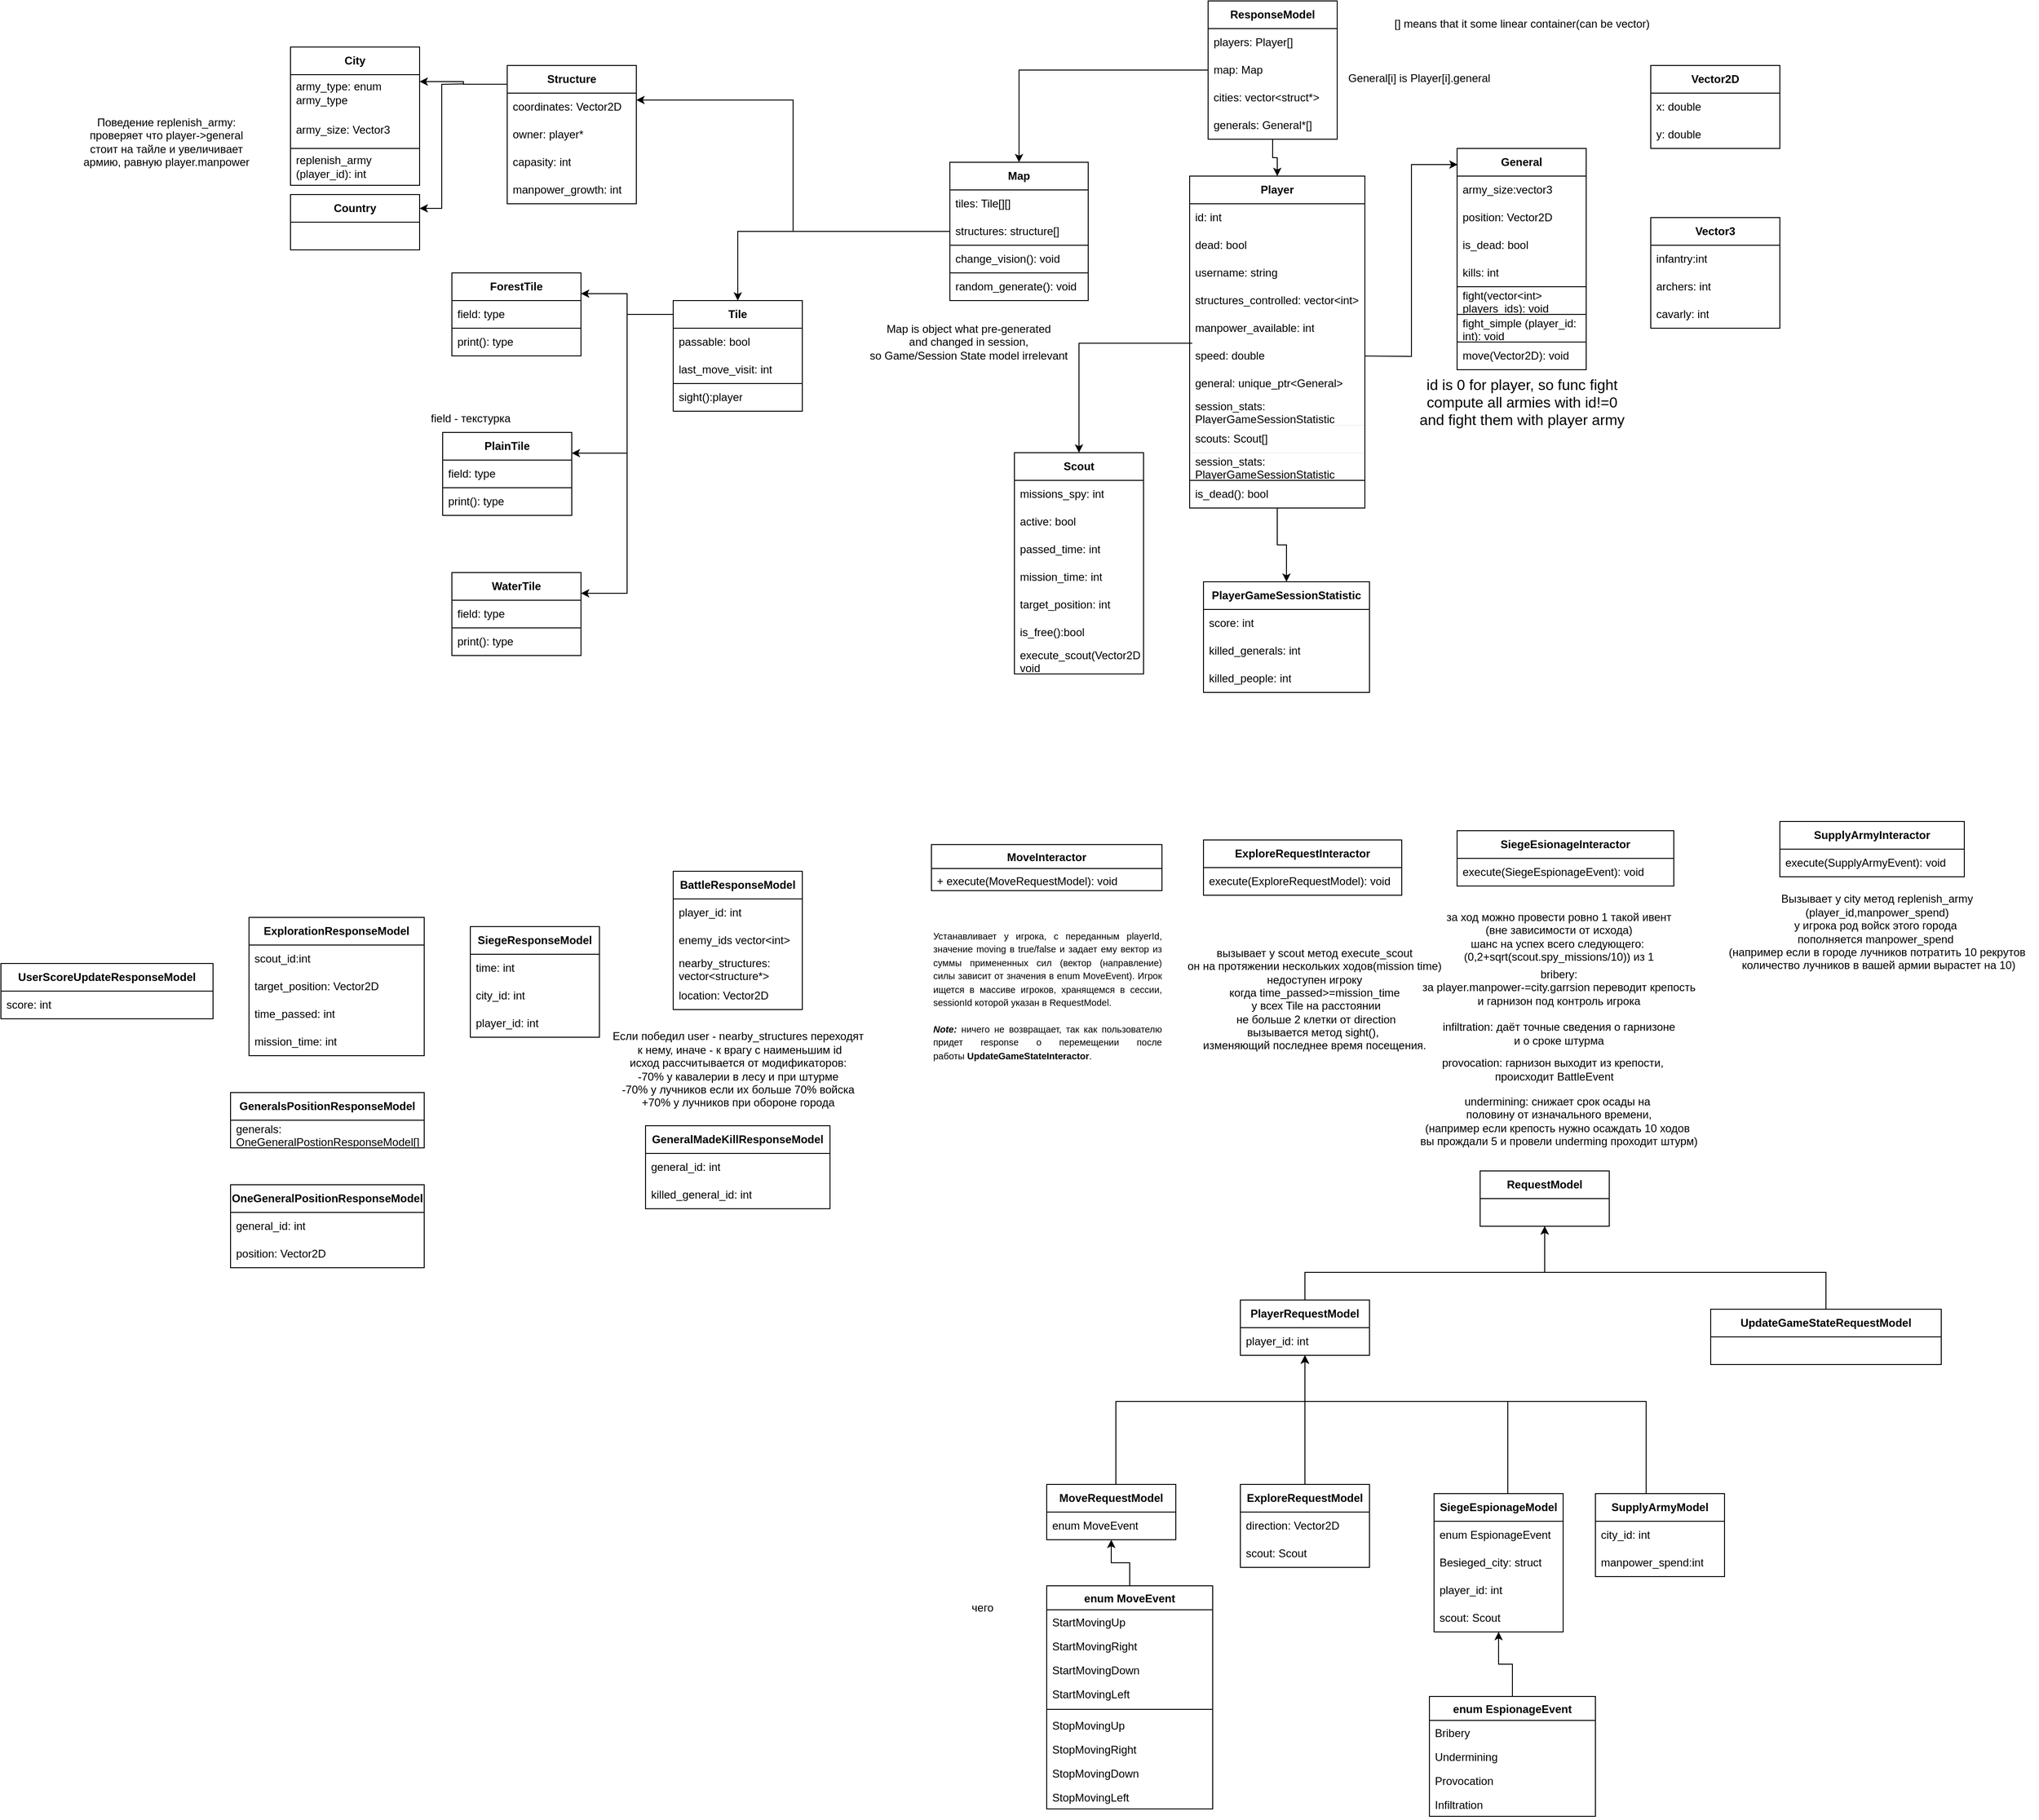 <mxfile version="24.0.4" type="device">
  <diagram name="Страница — 1" id="yzaNzAWzxdTYzLEaN_Y5">
    <mxGraphModel dx="6100" dy="2640" grid="1" gridSize="10" guides="1" tooltips="1" connect="1" arrows="1" fold="1" page="1" pageScale="1" pageWidth="4000" pageHeight="4000" math="0" shadow="0">
      <root>
        <mxCell id="0" />
        <mxCell id="1" parent="0" />
        <mxCell id="KFc2IA_v9dbZra4dJyKy-28" style="edgeStyle=orthogonalEdgeStyle;rounded=0;orthogonalLoop=1;jettySize=auto;html=1;entryX=0.5;entryY=0;entryDx=0;entryDy=0;" parent="1" source="tCR5LcVjHu80V7ztG9GC-4" target="KFc2IA_v9dbZra4dJyKy-17" edge="1">
          <mxGeometry relative="1" as="geometry" />
        </mxCell>
        <mxCell id="RA97HVlU0F-vRAFUvB5s-120" style="edgeStyle=orthogonalEdgeStyle;rounded=0;orthogonalLoop=1;jettySize=auto;html=1;entryX=0.5;entryY=0;entryDx=0;entryDy=0;exitX=0.015;exitY=0.04;exitDx=0;exitDy=0;exitPerimeter=0;" parent="1" source="tCR5LcVjHu80V7ztG9GC-11" target="RA97HVlU0F-vRAFUvB5s-110" edge="1">
          <mxGeometry relative="1" as="geometry" />
        </mxCell>
        <mxCell id="tCR5LcVjHu80V7ztG9GC-4" value="&lt;b&gt;Player&lt;/b&gt;" style="swimlane;fontStyle=0;childLayout=stackLayout;horizontal=1;startSize=30;horizontalStack=0;resizeParent=1;resizeParentMax=0;resizeLast=0;collapsible=1;marginBottom=0;whiteSpace=wrap;html=1;" parent="1" vertex="1">
          <mxGeometry x="330" y="240" width="190" height="360" as="geometry" />
        </mxCell>
        <mxCell id="tCR5LcVjHu80V7ztG9GC-5" value="id: int" style="text;strokeColor=none;fillColor=none;align=left;verticalAlign=middle;spacingLeft=4;spacingRight=4;overflow=hidden;points=[[0,0.5],[1,0.5]];portConstraint=eastwest;rotatable=0;whiteSpace=wrap;html=1;" parent="tCR5LcVjHu80V7ztG9GC-4" vertex="1">
          <mxGeometry y="30" width="190" height="30" as="geometry" />
        </mxCell>
        <mxCell id="tCR5LcVjHu80V7ztG9GC-6" value="dead: bool" style="text;strokeColor=none;fillColor=none;align=left;verticalAlign=middle;spacingLeft=4;spacingRight=4;overflow=hidden;points=[[0,0.5],[1,0.5]];portConstraint=eastwest;rotatable=0;whiteSpace=wrap;html=1;" parent="tCR5LcVjHu80V7ztG9GC-4" vertex="1">
          <mxGeometry y="60" width="190" height="30" as="geometry" />
        </mxCell>
        <mxCell id="tCR5LcVjHu80V7ztG9GC-7" value="username: string" style="text;strokeColor=none;fillColor=none;align=left;verticalAlign=middle;spacingLeft=4;spacingRight=4;overflow=hidden;points=[[0,0.5],[1,0.5]];portConstraint=eastwest;rotatable=0;whiteSpace=wrap;html=1;" parent="tCR5LcVjHu80V7ztG9GC-4" vertex="1">
          <mxGeometry y="90" width="190" height="30" as="geometry" />
        </mxCell>
        <mxCell id="tCR5LcVjHu80V7ztG9GC-8" value="structures_controlled: vector&amp;lt;int&amp;gt;" style="text;strokeColor=none;fillColor=none;align=left;verticalAlign=middle;spacingLeft=4;spacingRight=4;overflow=hidden;points=[[0,0.5],[1,0.5]];portConstraint=eastwest;rotatable=0;whiteSpace=wrap;html=1;" parent="tCR5LcVjHu80V7ztG9GC-4" vertex="1">
          <mxGeometry y="120" width="190" height="30" as="geometry" />
        </mxCell>
        <mxCell id="tCR5LcVjHu80V7ztG9GC-9" value="manpower_available: int" style="text;strokeColor=none;fillColor=none;align=left;verticalAlign=middle;spacingLeft=4;spacingRight=4;overflow=hidden;points=[[0,0.5],[1,0.5]];portConstraint=eastwest;rotatable=0;whiteSpace=wrap;html=1;" parent="tCR5LcVjHu80V7ztG9GC-4" vertex="1">
          <mxGeometry y="150" width="190" height="30" as="geometry" />
        </mxCell>
        <mxCell id="tCR5LcVjHu80V7ztG9GC-11" value="speed: double" style="text;strokeColor=none;fillColor=none;align=left;verticalAlign=middle;spacingLeft=4;spacingRight=4;overflow=hidden;points=[[0,0.5],[1,0.5]];portConstraint=eastwest;rotatable=0;whiteSpace=wrap;html=1;" parent="tCR5LcVjHu80V7ztG9GC-4" vertex="1">
          <mxGeometry y="180" width="190" height="30" as="geometry" />
        </mxCell>
        <mxCell id="RA97HVlU0F-vRAFUvB5s-30" value="general: unique_ptr&amp;lt;General&amp;gt;" style="text;strokeColor=none;fillColor=none;align=left;verticalAlign=middle;spacingLeft=4;spacingRight=4;overflow=hidden;points=[[0,0.5],[1,0.5]];portConstraint=eastwest;rotatable=0;whiteSpace=wrap;html=1;" parent="tCR5LcVjHu80V7ztG9GC-4" vertex="1">
          <mxGeometry y="210" width="190" height="30" as="geometry" />
        </mxCell>
        <mxCell id="RA97HVlU0F-vRAFUvB5s-32" value="session_stats:&amp;nbsp;&lt;div&gt;&lt;span style=&quot;text-align: center; text-wrap: nowrap;&quot;&gt;PlayerGameSessionStatistic&lt;/span&gt;&lt;/div&gt;" style="text;strokeColor=none;fillColor=none;align=left;verticalAlign=middle;spacingLeft=4;spacingRight=4;overflow=hidden;points=[[0,0.5],[1,0.5]];portConstraint=eastwest;rotatable=0;whiteSpace=wrap;html=1;" parent="tCR5LcVjHu80V7ztG9GC-4" vertex="1">
          <mxGeometry y="240" width="190" height="30" as="geometry" />
        </mxCell>
        <mxCell id="tCR5LcVjHu80V7ztG9GC-14" value="scouts: Scout[]" style="text;align=left;verticalAlign=middle;spacingLeft=4;spacingRight=4;overflow=hidden;points=[[0,0.5],[1,0.5]];portConstraint=eastwest;rotatable=0;whiteSpace=wrap;html=1;strokeColor=default;strokeWidth=0;" parent="tCR5LcVjHu80V7ztG9GC-4" vertex="1">
          <mxGeometry y="270" width="190" height="30" as="geometry" />
        </mxCell>
        <mxCell id="RA97HVlU0F-vRAFUvB5s-109" value="session_stats:&amp;nbsp;&lt;div&gt;&lt;span style=&quot;text-align: center; text-wrap: nowrap;&quot;&gt;PlayerGameSessionStatistic&lt;/span&gt;&lt;/div&gt;" style="text;strokeColor=none;fillColor=none;align=left;verticalAlign=middle;spacingLeft=4;spacingRight=4;overflow=hidden;points=[[0,0.5],[1,0.5]];portConstraint=eastwest;rotatable=0;whiteSpace=wrap;html=1;" parent="tCR5LcVjHu80V7ztG9GC-4" vertex="1">
          <mxGeometry y="300" width="190" height="30" as="geometry" />
        </mxCell>
        <mxCell id="tCR5LcVjHu80V7ztG9GC-12" value="is_dead(): bool" style="text;align=left;verticalAlign=middle;spacingLeft=4;spacingRight=4;overflow=hidden;points=[[0,0.5],[1,0.5]];portConstraint=eastwest;rotatable=0;whiteSpace=wrap;html=1;strokeColor=default;" parent="tCR5LcVjHu80V7ztG9GC-4" vertex="1">
          <mxGeometry y="330" width="190" height="30" as="geometry" />
        </mxCell>
        <mxCell id="tCR5LcVjHu80V7ztG9GC-15" value="&lt;b&gt;General&lt;/b&gt;" style="swimlane;fontStyle=0;childLayout=stackLayout;horizontal=1;startSize=30;horizontalStack=0;resizeParent=1;resizeParentMax=0;resizeLast=0;collapsible=1;marginBottom=0;whiteSpace=wrap;html=1;" parent="1" vertex="1">
          <mxGeometry x="620" y="210" width="140" height="240" as="geometry" />
        </mxCell>
        <mxCell id="tCR5LcVjHu80V7ztG9GC-16" value="army_size:vector3" style="text;strokeColor=none;fillColor=none;align=left;verticalAlign=middle;spacingLeft=4;spacingRight=4;overflow=hidden;points=[[0,0.5],[1,0.5]];portConstraint=eastwest;rotatable=0;whiteSpace=wrap;html=1;" parent="tCR5LcVjHu80V7ztG9GC-15" vertex="1">
          <mxGeometry y="30" width="140" height="30" as="geometry" />
        </mxCell>
        <mxCell id="tCR5LcVjHu80V7ztG9GC-17" value="position: Vector2D" style="text;strokeColor=none;fillColor=none;align=left;verticalAlign=middle;spacingLeft=4;spacingRight=4;overflow=hidden;points=[[0,0.5],[1,0.5]];portConstraint=eastwest;rotatable=0;whiteSpace=wrap;html=1;" parent="tCR5LcVjHu80V7ztG9GC-15" vertex="1">
          <mxGeometry y="60" width="140" height="30" as="geometry" />
        </mxCell>
        <mxCell id="RA97HVlU0F-vRAFUvB5s-31" value="is_&lt;span style=&quot;background-color: initial;&quot;&gt;dead: bool&lt;/span&gt;" style="text;strokeColor=none;fillColor=none;align=left;verticalAlign=middle;spacingLeft=4;spacingRight=4;overflow=hidden;points=[[0,0.5],[1,0.5]];portConstraint=eastwest;rotatable=0;whiteSpace=wrap;html=1;" parent="tCR5LcVjHu80V7ztG9GC-15" vertex="1">
          <mxGeometry y="90" width="140" height="30" as="geometry" />
        </mxCell>
        <mxCell id="0ZNYPErW7UP7J2Xriw9N-6" value="kills: int" style="text;strokeColor=none;fillColor=none;align=left;verticalAlign=middle;spacingLeft=4;spacingRight=4;overflow=hidden;points=[[0,0.5],[1,0.5]];portConstraint=eastwest;rotatable=0;whiteSpace=wrap;html=1;" parent="tCR5LcVjHu80V7ztG9GC-15" vertex="1">
          <mxGeometry y="120" width="140" height="30" as="geometry" />
        </mxCell>
        <mxCell id="tCR5LcVjHu80V7ztG9GC-18" value="fight(vector&amp;lt;int&amp;gt; players_ids): void&amp;nbsp;" style="text;strokeColor=default;fillColor=none;align=left;verticalAlign=middle;spacingLeft=4;spacingRight=4;overflow=hidden;points=[[0,0.5],[1,0.5]];portConstraint=eastwest;rotatable=0;whiteSpace=wrap;html=1;" parent="tCR5LcVjHu80V7ztG9GC-15" vertex="1">
          <mxGeometry y="150" width="140" height="30" as="geometry" />
        </mxCell>
        <mxCell id="zGZCpvNRkM8FQ05rkQ7o-10" value="fight_simple (player_id: int): void&amp;nbsp;" style="text;strokeColor=default;fillColor=none;align=left;verticalAlign=middle;spacingLeft=4;spacingRight=4;overflow=hidden;points=[[0,0.5],[1,0.5]];portConstraint=eastwest;rotatable=0;whiteSpace=wrap;html=1;" parent="tCR5LcVjHu80V7ztG9GC-15" vertex="1">
          <mxGeometry y="180" width="140" height="30" as="geometry" />
        </mxCell>
        <mxCell id="RA97HVlU0F-vRAFUvB5s-119" value="move(Vector2D): void" style="text;strokeColor=none;fillColor=none;align=left;verticalAlign=middle;spacingLeft=4;spacingRight=4;overflow=hidden;points=[[0,0.5],[1,0.5]];portConstraint=eastwest;rotatable=0;whiteSpace=wrap;html=1;" parent="tCR5LcVjHu80V7ztG9GC-15" vertex="1">
          <mxGeometry y="210" width="140" height="30" as="geometry" />
        </mxCell>
        <mxCell id="zGZCpvNRkM8FQ05rkQ7o-1" value="&lt;b&gt;Vector2D&lt;/b&gt;" style="swimlane;fontStyle=0;childLayout=stackLayout;horizontal=1;startSize=30;horizontalStack=0;resizeParent=1;resizeParentMax=0;resizeLast=0;collapsible=1;marginBottom=0;whiteSpace=wrap;html=1;" parent="1" vertex="1">
          <mxGeometry x="830" y="120" width="140" height="90" as="geometry" />
        </mxCell>
        <mxCell id="zGZCpvNRkM8FQ05rkQ7o-2" value="x: double" style="text;strokeColor=none;fillColor=none;align=left;verticalAlign=middle;spacingLeft=4;spacingRight=4;overflow=hidden;points=[[0,0.5],[1,0.5]];portConstraint=eastwest;rotatable=0;whiteSpace=wrap;html=1;" parent="zGZCpvNRkM8FQ05rkQ7o-1" vertex="1">
          <mxGeometry y="30" width="140" height="30" as="geometry" />
        </mxCell>
        <mxCell id="zGZCpvNRkM8FQ05rkQ7o-3" value="y: double" style="text;strokeColor=none;fillColor=none;align=left;verticalAlign=middle;spacingLeft=4;spacingRight=4;overflow=hidden;points=[[0,0.5],[1,0.5]];portConstraint=eastwest;rotatable=0;whiteSpace=wrap;html=1;" parent="zGZCpvNRkM8FQ05rkQ7o-1" vertex="1">
          <mxGeometry y="60" width="140" height="30" as="geometry" />
        </mxCell>
        <mxCell id="zGZCpvNRkM8FQ05rkQ7o-5" value="&lt;b&gt;Vector3&lt;/b&gt;" style="swimlane;fontStyle=0;childLayout=stackLayout;horizontal=1;startSize=30;horizontalStack=0;resizeParent=1;resizeParentMax=0;resizeLast=0;collapsible=1;marginBottom=0;whiteSpace=wrap;html=1;" parent="1" vertex="1">
          <mxGeometry x="830" y="285" width="140" height="120" as="geometry" />
        </mxCell>
        <mxCell id="zGZCpvNRkM8FQ05rkQ7o-6" value="infantry:int" style="text;strokeColor=none;fillColor=none;align=left;verticalAlign=middle;spacingLeft=4;spacingRight=4;overflow=hidden;points=[[0,0.5],[1,0.5]];portConstraint=eastwest;rotatable=0;whiteSpace=wrap;html=1;" parent="zGZCpvNRkM8FQ05rkQ7o-5" vertex="1">
          <mxGeometry y="30" width="140" height="30" as="geometry" />
        </mxCell>
        <mxCell id="zGZCpvNRkM8FQ05rkQ7o-7" value="archers: int" style="text;strokeColor=none;fillColor=none;align=left;verticalAlign=middle;spacingLeft=4;spacingRight=4;overflow=hidden;points=[[0,0.5],[1,0.5]];portConstraint=eastwest;rotatable=0;whiteSpace=wrap;html=1;" parent="zGZCpvNRkM8FQ05rkQ7o-5" vertex="1">
          <mxGeometry y="60" width="140" height="30" as="geometry" />
        </mxCell>
        <mxCell id="zGZCpvNRkM8FQ05rkQ7o-8" value="cavarly: int" style="text;strokeColor=none;fillColor=none;align=left;verticalAlign=middle;spacingLeft=4;spacingRight=4;overflow=hidden;points=[[0,0.5],[1,0.5]];portConstraint=eastwest;rotatable=0;whiteSpace=wrap;html=1;" parent="zGZCpvNRkM8FQ05rkQ7o-5" vertex="1">
          <mxGeometry y="90" width="140" height="30" as="geometry" />
        </mxCell>
        <mxCell id="zGZCpvNRkM8FQ05rkQ7o-14" value="id is 0 for player, so func fight&lt;br&gt;&amp;nbsp;compute all armies with id!=0&amp;nbsp;&lt;div&gt;and fight them with player army&lt;/div&gt;" style="text;html=1;align=center;verticalAlign=middle;resizable=0;points=[];autosize=1;strokeColor=none;fillColor=none;fontSize=16;" parent="1" vertex="1">
          <mxGeometry x="565" y="450" width="250" height="70" as="geometry" />
        </mxCell>
        <mxCell id="KFc2IA_v9dbZra4dJyKy-30" style="edgeStyle=orthogonalEdgeStyle;rounded=0;orthogonalLoop=1;jettySize=auto;html=1;entryX=0.5;entryY=0;entryDx=0;entryDy=0;" parent="1" source="KFc2IA_v9dbZra4dJyKy-1" target="tCR5LcVjHu80V7ztG9GC-4" edge="1">
          <mxGeometry relative="1" as="geometry" />
        </mxCell>
        <mxCell id="KFc2IA_v9dbZra4dJyKy-1" value="&lt;b&gt;ResponseModel&lt;/b&gt;" style="swimlane;fontStyle=0;childLayout=stackLayout;horizontal=1;startSize=30;horizontalStack=0;resizeParent=1;resizeParentMax=0;resizeLast=0;collapsible=1;marginBottom=0;whiteSpace=wrap;html=1;" parent="1" vertex="1">
          <mxGeometry x="350" y="50" width="140" height="150" as="geometry" />
        </mxCell>
        <mxCell id="KFc2IA_v9dbZra4dJyKy-2" value="players: Player[]" style="text;strokeColor=none;fillColor=none;align=left;verticalAlign=middle;spacingLeft=4;spacingRight=4;overflow=hidden;points=[[0,0.5],[1,0.5]];portConstraint=eastwest;rotatable=0;whiteSpace=wrap;html=1;" parent="KFc2IA_v9dbZra4dJyKy-1" vertex="1">
          <mxGeometry y="30" width="140" height="30" as="geometry" />
        </mxCell>
        <mxCell id="KFc2IA_v9dbZra4dJyKy-4" value="map: Map" style="text;strokeColor=none;fillColor=none;align=left;verticalAlign=middle;spacingLeft=4;spacingRight=4;overflow=hidden;points=[[0,0.5],[1,0.5]];portConstraint=eastwest;rotatable=0;whiteSpace=wrap;html=1;" parent="KFc2IA_v9dbZra4dJyKy-1" vertex="1">
          <mxGeometry y="60" width="140" height="30" as="geometry" />
        </mxCell>
        <mxCell id="KFc2IA_v9dbZra4dJyKy-31" value="cities: vector&amp;lt;struct*&amp;gt;" style="text;strokeColor=none;fillColor=none;align=left;verticalAlign=middle;spacingLeft=4;spacingRight=4;overflow=hidden;points=[[0,0.5],[1,0.5]];portConstraint=eastwest;rotatable=0;whiteSpace=wrap;html=1;" parent="KFc2IA_v9dbZra4dJyKy-1" vertex="1">
          <mxGeometry y="90" width="140" height="30" as="geometry" />
        </mxCell>
        <mxCell id="RA97HVlU0F-vRAFUvB5s-27" value="generals: General*[]" style="text;strokeColor=none;fillColor=none;align=left;verticalAlign=middle;spacingLeft=4;spacingRight=4;overflow=hidden;points=[[0,0.5],[1,0.5]];portConstraint=eastwest;rotatable=0;whiteSpace=wrap;html=1;" parent="KFc2IA_v9dbZra4dJyKy-1" vertex="1">
          <mxGeometry y="120" width="140" height="30" as="geometry" />
        </mxCell>
        <mxCell id="KFc2IA_v9dbZra4dJyKy-17" value="&lt;span style=&quot;text-wrap: nowrap; background-color: rgb(255, 255, 255);&quot;&gt;&lt;b&gt;PlayerGameSessionStatistic&lt;/b&gt;&lt;/span&gt;" style="swimlane;fontStyle=0;childLayout=stackLayout;horizontal=1;startSize=30;horizontalStack=0;resizeParent=1;resizeParentMax=0;resizeLast=0;collapsible=1;marginBottom=0;whiteSpace=wrap;html=1;" parent="1" vertex="1">
          <mxGeometry x="345" y="680" width="180" height="120" as="geometry" />
        </mxCell>
        <mxCell id="KFc2IA_v9dbZra4dJyKy-18" value="score: int" style="text;strokeColor=none;fillColor=none;align=left;verticalAlign=middle;spacingLeft=4;spacingRight=4;overflow=hidden;points=[[0,0.5],[1,0.5]];portConstraint=eastwest;rotatable=0;whiteSpace=wrap;html=1;" parent="KFc2IA_v9dbZra4dJyKy-17" vertex="1">
          <mxGeometry y="30" width="180" height="30" as="geometry" />
        </mxCell>
        <mxCell id="KFc2IA_v9dbZra4dJyKy-19" value="killed_generals: int" style="text;strokeColor=none;fillColor=none;align=left;verticalAlign=middle;spacingLeft=4;spacingRight=4;overflow=hidden;points=[[0,0.5],[1,0.5]];portConstraint=eastwest;rotatable=0;whiteSpace=wrap;html=1;" parent="KFc2IA_v9dbZra4dJyKy-17" vertex="1">
          <mxGeometry y="60" width="180" height="30" as="geometry" />
        </mxCell>
        <mxCell id="KFc2IA_v9dbZra4dJyKy-20" value="killed_people: int" style="text;strokeColor=none;fillColor=none;align=left;verticalAlign=middle;spacingLeft=4;spacingRight=4;overflow=hidden;points=[[0,0.5],[1,0.5]];portConstraint=eastwest;rotatable=0;whiteSpace=wrap;html=1;" parent="KFc2IA_v9dbZra4dJyKy-17" vertex="1">
          <mxGeometry y="90" width="180" height="30" as="geometry" />
        </mxCell>
        <mxCell id="KFc2IA_v9dbZra4dJyKy-29" style="edgeStyle=orthogonalEdgeStyle;rounded=0;orthogonalLoop=1;jettySize=auto;html=1;entryX=0.004;entryY=0.073;entryDx=0;entryDy=0;entryPerimeter=0;" parent="1" target="tCR5LcVjHu80V7ztG9GC-15" edge="1">
          <mxGeometry relative="1" as="geometry">
            <mxPoint x="520" y="435.067" as="sourcePoint" />
          </mxGeometry>
        </mxCell>
        <mxCell id="KFc2IA_v9dbZra4dJyKy-32" style="edgeStyle=orthogonalEdgeStyle;rounded=0;orthogonalLoop=1;jettySize=auto;html=1;entryX=0.5;entryY=0;entryDx=0;entryDy=0;" parent="1" source="KFc2IA_v9dbZra4dJyKy-4" target="KFc2IA_v9dbZra4dJyKy-37" edge="1">
          <mxGeometry relative="1" as="geometry">
            <mxPoint x="180" y="270" as="targetPoint" />
          </mxGeometry>
        </mxCell>
        <mxCell id="KFc2IA_v9dbZra4dJyKy-37" value="&lt;b&gt;Map&lt;/b&gt;" style="swimlane;fontStyle=0;childLayout=stackLayout;horizontal=1;startSize=30;horizontalStack=0;resizeParent=1;resizeParentMax=0;resizeLast=0;collapsible=1;marginBottom=0;whiteSpace=wrap;html=1;" parent="1" vertex="1">
          <mxGeometry x="70" y="225" width="150" height="150" as="geometry" />
        </mxCell>
        <mxCell id="KFc2IA_v9dbZra4dJyKy-38" value="tiles: Tile[][]" style="text;strokeColor=none;fillColor=none;align=left;verticalAlign=middle;spacingLeft=4;spacingRight=4;overflow=hidden;points=[[0,0.5],[1,0.5]];portConstraint=eastwest;rotatable=0;whiteSpace=wrap;html=1;" parent="KFc2IA_v9dbZra4dJyKy-37" vertex="1">
          <mxGeometry y="30" width="150" height="30" as="geometry" />
        </mxCell>
        <mxCell id="KFc2IA_v9dbZra4dJyKy-61" value="structures: structure[]" style="text;strokeColor=none;fillColor=none;align=left;verticalAlign=middle;spacingLeft=4;spacingRight=4;overflow=hidden;points=[[0,0.5],[1,0.5]];portConstraint=eastwest;rotatable=0;whiteSpace=wrap;html=1;" parent="KFc2IA_v9dbZra4dJyKy-37" vertex="1">
          <mxGeometry y="60" width="150" height="30" as="geometry" />
        </mxCell>
        <mxCell id="KFc2IA_v9dbZra4dJyKy-39" value="change_vision(): void" style="text;strokeColor=default;fillColor=none;align=left;verticalAlign=middle;spacingLeft=4;spacingRight=4;overflow=hidden;points=[[0,0.5],[1,0.5]];portConstraint=eastwest;rotatable=0;whiteSpace=wrap;html=1;" parent="KFc2IA_v9dbZra4dJyKy-37" vertex="1">
          <mxGeometry y="90" width="150" height="30" as="geometry" />
        </mxCell>
        <mxCell id="KFc2IA_v9dbZra4dJyKy-40" value="random_generate(): void" style="text;strokeColor=none;fillColor=none;align=left;verticalAlign=middle;spacingLeft=4;spacingRight=4;overflow=hidden;points=[[0,0.5],[1,0.5]];portConstraint=eastwest;rotatable=0;whiteSpace=wrap;html=1;" parent="KFc2IA_v9dbZra4dJyKy-37" vertex="1">
          <mxGeometry y="120" width="150" height="30" as="geometry" />
        </mxCell>
        <mxCell id="KFc2IA_v9dbZra4dJyKy-41" value="[] means that it some linear container(can be vector)" style="text;html=1;align=center;verticalAlign=middle;resizable=0;points=[];autosize=1;strokeColor=none;fillColor=none;" parent="1" vertex="1">
          <mxGeometry x="540" y="60" width="300" height="30" as="geometry" />
        </mxCell>
        <mxCell id="KFc2IA_v9dbZra4dJyKy-51" value="Map is object what pre-generated&lt;div&gt;&amp;nbsp;and changed in session,&amp;nbsp;&lt;div&gt;so Game/Session State model irrelevant&lt;/div&gt;&lt;/div&gt;" style="text;html=1;align=center;verticalAlign=middle;resizable=0;points=[];autosize=1;strokeColor=none;fillColor=none;" parent="1" vertex="1">
          <mxGeometry x="-30" y="390" width="240" height="60" as="geometry" />
        </mxCell>
        <mxCell id="KFc2IA_v9dbZra4dJyKy-90" style="edgeStyle=orthogonalEdgeStyle;rounded=0;orthogonalLoop=1;jettySize=auto;html=1;exitX=0.001;exitY=0.136;exitDx=0;exitDy=0;exitPerimeter=0;entryX=1;entryY=0.25;entryDx=0;entryDy=0;" parent="1" source="KFc2IA_v9dbZra4dJyKy-53" target="KFc2IA_v9dbZra4dJyKy-92" edge="1">
          <mxGeometry relative="1" as="geometry">
            <mxPoint x="-501.455" y="160" as="targetPoint" />
          </mxGeometry>
        </mxCell>
        <mxCell id="KFc2IA_v9dbZra4dJyKy-100" style="edgeStyle=orthogonalEdgeStyle;rounded=0;orthogonalLoop=1;jettySize=auto;html=1;entryX=1;entryY=0.25;entryDx=0;entryDy=0;" parent="1" target="KFc2IA_v9dbZra4dJyKy-96" edge="1">
          <mxGeometry relative="1" as="geometry">
            <mxPoint x="-457" y="140" as="sourcePoint" />
          </mxGeometry>
        </mxCell>
        <mxCell id="KFc2IA_v9dbZra4dJyKy-53" value="&lt;b&gt;Structure&lt;/b&gt;" style="swimlane;fontStyle=0;childLayout=stackLayout;horizontal=1;startSize=30;horizontalStack=0;resizeParent=1;resizeParentMax=0;resizeLast=0;collapsible=1;marginBottom=0;whiteSpace=wrap;html=1;" parent="1" vertex="1">
          <mxGeometry x="-410" y="120" width="140" height="150" as="geometry" />
        </mxCell>
        <mxCell id="KFc2IA_v9dbZra4dJyKy-55" value="coordinates: Vector2D" style="text;strokeColor=none;fillColor=none;align=left;verticalAlign=middle;spacingLeft=4;spacingRight=4;overflow=hidden;points=[[0,0.5],[1,0.5]];portConstraint=eastwest;rotatable=0;whiteSpace=wrap;html=1;" parent="KFc2IA_v9dbZra4dJyKy-53" vertex="1">
          <mxGeometry y="30" width="140" height="30" as="geometry" />
        </mxCell>
        <mxCell id="KFc2IA_v9dbZra4dJyKy-56" value="owner: player*" style="text;strokeColor=none;fillColor=none;align=left;verticalAlign=middle;spacingLeft=4;spacingRight=4;overflow=hidden;points=[[0,0.5],[1,0.5]];portConstraint=eastwest;rotatable=0;whiteSpace=wrap;html=1;" parent="KFc2IA_v9dbZra4dJyKy-53" vertex="1">
          <mxGeometry y="60" width="140" height="30" as="geometry" />
        </mxCell>
        <mxCell id="KFc2IA_v9dbZra4dJyKy-88" value="capasity: int&lt;span style=&quot;color: rgba(0, 0, 0, 0); font-family: monospace; font-size: 0px; text-wrap: nowrap;&quot;&gt;%3CmxGraphModel%3E%3Croot%3E%3CmxCell%20id%3D%220%22%2F%3E%3CmxCell%20id%3D%221%22%20parent%3D%220%22%2F%3E%3CmxCell%20id%3D%222%22%20value%3D%22%26lt%3Bb%26gt%3BPlainTile%26lt%3B%2Fb%26gt%3B%22%20style%3D%22swimlane%3BfontStyle%3D0%3BchildLayout%3DstackLayout%3Bhorizontal%3D1%3BstartSize%3D30%3BhorizontalStack%3D0%3BresizeParent%3D1%3BresizeParentMax%3D0%3BresizeLast%3D0%3Bcollapsible%3D1%3BmarginBottom%3D0%3BwhiteSpace%3Dwrap%3Bhtml%3D1%3B%22%20vertex%3D%221%22%20parent%3D%221%22%3E%3CmxGeometry%20x%3D%22-390%22%20y%3D%22560%22%20width%3D%22140%22%20height%3D%2290%22%20as%3D%22geometry%22%2F%3E%3C%2FmxCell%3E%3CmxCell%20id%3D%223%22%20value%3D%22field%3A%20type%22%20style%3D%22text%3BstrokeColor%3Dnone%3BfillColor%3Dnone%3Balign%3Dleft%3BverticalAlign%3Dmiddle%3BspacingLeft%3D4%3BspacingRight%3D4%3Boverflow%3Dhidden%3Bpoints%3D%5B%5B0%2C0.5%5D%2C%5B1%2C0.5%5D%5D%3BportConstraint%3Deastwest%3Brotatable%3D0%3BwhiteSpace%3Dwrap%3Bhtml%3D1%3B%22%20vertex%3D%221%22%20parent%3D%222%22%3E%3CmxGeometry%20y%3D%2230%22%20width%3D%22140%22%20height%3D%2230%22%20as%3D%22geometry%22%2F%3E%3C%2FmxCell%3E%3CmxCell%20id%3D%224%22%20value%3D%22print()%3A%20type%22%20style%3D%22text%3BstrokeColor%3Ddefault%3BfillColor%3Dnone%3Balign%3Dleft%3BverticalAlign%3Dmiddle%3BspacingLeft%3D4%3BspacingRight%3D4%3Boverflow%3Dhidden%3Bpoints%3D%5B%5B0%2C0.5%5D%2C%5B1%2C0.5%5D%5D%3BportConstraint%3Deastwest%3Brotatable%3D0%3BwhiteSpace%3Dwrap%3Bhtml%3D1%3B%22%20vertex%3D%221%22%20parent%3D%222%22%3E%3CmxGeometry%20y%3D%2260%22%20width%3D%22140%22%20height%3D%2230%22%20as%3D%22geometry%22%2F%3E%3C%2FmxCell%3E%3C%2Froot%3E%3C%2FmxGraphModel%3E&lt;/span&gt;" style="text;strokeColor=none;fillColor=none;align=left;verticalAlign=middle;spacingLeft=4;spacingRight=4;overflow=hidden;points=[[0,0.5],[1,0.5]];portConstraint=eastwest;rotatable=0;whiteSpace=wrap;html=1;" parent="KFc2IA_v9dbZra4dJyKy-53" vertex="1">
          <mxGeometry y="90" width="140" height="30" as="geometry" />
        </mxCell>
        <mxCell id="KFc2IA_v9dbZra4dJyKy-89" value="manpower_growth: int" style="text;strokeColor=none;fillColor=none;align=left;verticalAlign=middle;spacingLeft=4;spacingRight=4;overflow=hidden;points=[[0,0.5],[1,0.5]];portConstraint=eastwest;rotatable=0;whiteSpace=wrap;html=1;" parent="KFc2IA_v9dbZra4dJyKy-53" vertex="1">
          <mxGeometry y="120" width="140" height="30" as="geometry" />
        </mxCell>
        <mxCell id="KFc2IA_v9dbZra4dJyKy-57" value="&lt;b&gt;Tile&lt;/b&gt;" style="swimlane;fontStyle=0;childLayout=stackLayout;horizontal=1;startSize=30;horizontalStack=0;resizeParent=1;resizeParentMax=0;resizeLast=0;collapsible=1;marginBottom=0;whiteSpace=wrap;html=1;" parent="1" vertex="1">
          <mxGeometry x="-230" y="375" width="140" height="120" as="geometry" />
        </mxCell>
        <mxCell id="KFc2IA_v9dbZra4dJyKy-58" value="passable: bool" style="text;strokeColor=none;fillColor=none;align=left;verticalAlign=middle;spacingLeft=4;spacingRight=4;overflow=hidden;points=[[0,0.5],[1,0.5]];portConstraint=eastwest;rotatable=0;whiteSpace=wrap;html=1;" parent="KFc2IA_v9dbZra4dJyKy-57" vertex="1">
          <mxGeometry y="30" width="140" height="30" as="geometry" />
        </mxCell>
        <mxCell id="KFc2IA_v9dbZra4dJyKy-59" value="last_move_visit: int" style="text;strokeColor=none;fillColor=none;align=left;verticalAlign=middle;spacingLeft=4;spacingRight=4;overflow=hidden;points=[[0,0.5],[1,0.5]];portConstraint=eastwest;rotatable=0;whiteSpace=wrap;html=1;" parent="KFc2IA_v9dbZra4dJyKy-57" vertex="1">
          <mxGeometry y="60" width="140" height="30" as="geometry" />
        </mxCell>
        <mxCell id="KFc2IA_v9dbZra4dJyKy-60" value="sight():player" style="text;strokeColor=default;fillColor=none;align=left;verticalAlign=middle;spacingLeft=4;spacingRight=4;overflow=hidden;points=[[0,0.5],[1,0.5]];portConstraint=eastwest;rotatable=0;whiteSpace=wrap;html=1;" parent="KFc2IA_v9dbZra4dJyKy-57" vertex="1">
          <mxGeometry y="90" width="140" height="30" as="geometry" />
        </mxCell>
        <mxCell id="KFc2IA_v9dbZra4dJyKy-62" style="edgeStyle=orthogonalEdgeStyle;rounded=0;orthogonalLoop=1;jettySize=auto;html=1;" parent="1" source="KFc2IA_v9dbZra4dJyKy-61" target="KFc2IA_v9dbZra4dJyKy-57" edge="1">
          <mxGeometry relative="1" as="geometry" />
        </mxCell>
        <mxCell id="KFc2IA_v9dbZra4dJyKy-63" style="edgeStyle=orthogonalEdgeStyle;rounded=0;orthogonalLoop=1;jettySize=auto;html=1;exitX=0;exitY=0.5;exitDx=0;exitDy=0;entryX=1;entryY=0.25;entryDx=0;entryDy=0;" parent="1" source="KFc2IA_v9dbZra4dJyKy-61" target="KFc2IA_v9dbZra4dJyKy-53" edge="1">
          <mxGeometry relative="1" as="geometry" />
        </mxCell>
        <mxCell id="KFc2IA_v9dbZra4dJyKy-68" value="&lt;b&gt;ForestTile&lt;/b&gt;" style="swimlane;fontStyle=0;childLayout=stackLayout;horizontal=1;startSize=30;horizontalStack=0;resizeParent=1;resizeParentMax=0;resizeLast=0;collapsible=1;marginBottom=0;whiteSpace=wrap;html=1;" parent="1" vertex="1">
          <mxGeometry x="-470" y="345" width="140" height="90" as="geometry" />
        </mxCell>
        <mxCell id="KFc2IA_v9dbZra4dJyKy-69" value="field: type" style="text;strokeColor=none;fillColor=none;align=left;verticalAlign=middle;spacingLeft=4;spacingRight=4;overflow=hidden;points=[[0,0.5],[1,0.5]];portConstraint=eastwest;rotatable=0;whiteSpace=wrap;html=1;" parent="KFc2IA_v9dbZra4dJyKy-68" vertex="1">
          <mxGeometry y="30" width="140" height="30" as="geometry" />
        </mxCell>
        <mxCell id="KFc2IA_v9dbZra4dJyKy-70" value="print(): type" style="text;strokeColor=default;fillColor=none;align=left;verticalAlign=middle;spacingLeft=4;spacingRight=4;overflow=hidden;points=[[0,0.5],[1,0.5]];portConstraint=eastwest;rotatable=0;whiteSpace=wrap;html=1;" parent="KFc2IA_v9dbZra4dJyKy-68" vertex="1">
          <mxGeometry y="60" width="140" height="30" as="geometry" />
        </mxCell>
        <mxCell id="KFc2IA_v9dbZra4dJyKy-72" value="field - текстурка" style="text;html=1;align=center;verticalAlign=middle;resizable=0;points=[];autosize=1;strokeColor=none;fillColor=none;" parent="1" vertex="1">
          <mxGeometry x="-505" y="488" width="110" height="30" as="geometry" />
        </mxCell>
        <mxCell id="KFc2IA_v9dbZra4dJyKy-74" value="&lt;b&gt;PlainTile&lt;/b&gt;" style="swimlane;fontStyle=0;childLayout=stackLayout;horizontal=1;startSize=30;horizontalStack=0;resizeParent=1;resizeParentMax=0;resizeLast=0;collapsible=1;marginBottom=0;whiteSpace=wrap;html=1;" parent="1" vertex="1">
          <mxGeometry x="-480" y="518" width="140" height="90" as="geometry" />
        </mxCell>
        <mxCell id="KFc2IA_v9dbZra4dJyKy-75" value="field: type" style="text;strokeColor=none;fillColor=none;align=left;verticalAlign=middle;spacingLeft=4;spacingRight=4;overflow=hidden;points=[[0,0.5],[1,0.5]];portConstraint=eastwest;rotatable=0;whiteSpace=wrap;html=1;" parent="KFc2IA_v9dbZra4dJyKy-74" vertex="1">
          <mxGeometry y="30" width="140" height="30" as="geometry" />
        </mxCell>
        <mxCell id="KFc2IA_v9dbZra4dJyKy-76" value="print(): type" style="text;strokeColor=default;fillColor=none;align=left;verticalAlign=middle;spacingLeft=4;spacingRight=4;overflow=hidden;points=[[0,0.5],[1,0.5]];portConstraint=eastwest;rotatable=0;whiteSpace=wrap;html=1;" parent="KFc2IA_v9dbZra4dJyKy-74" vertex="1">
          <mxGeometry y="60" width="140" height="30" as="geometry" />
        </mxCell>
        <mxCell id="KFc2IA_v9dbZra4dJyKy-77" value="&lt;b&gt;WaterTile&lt;/b&gt;" style="swimlane;fontStyle=0;childLayout=stackLayout;horizontal=1;startSize=30;horizontalStack=0;resizeParent=1;resizeParentMax=0;resizeLast=0;collapsible=1;marginBottom=0;whiteSpace=wrap;html=1;" parent="1" vertex="1">
          <mxGeometry x="-470" y="670" width="140" height="90" as="geometry" />
        </mxCell>
        <mxCell id="KFc2IA_v9dbZra4dJyKy-78" value="field: type" style="text;strokeColor=none;fillColor=none;align=left;verticalAlign=middle;spacingLeft=4;spacingRight=4;overflow=hidden;points=[[0,0.5],[1,0.5]];portConstraint=eastwest;rotatable=0;whiteSpace=wrap;html=1;" parent="KFc2IA_v9dbZra4dJyKy-77" vertex="1">
          <mxGeometry y="30" width="140" height="30" as="geometry" />
        </mxCell>
        <mxCell id="KFc2IA_v9dbZra4dJyKy-79" value="print(): type" style="text;strokeColor=default;fillColor=none;align=left;verticalAlign=middle;spacingLeft=4;spacingRight=4;overflow=hidden;points=[[0,0.5],[1,0.5]];portConstraint=eastwest;rotatable=0;whiteSpace=wrap;html=1;" parent="KFc2IA_v9dbZra4dJyKy-77" vertex="1">
          <mxGeometry y="60" width="140" height="30" as="geometry" />
        </mxCell>
        <mxCell id="KFc2IA_v9dbZra4dJyKy-92" value="&lt;b&gt;City&lt;/b&gt;" style="swimlane;fontStyle=0;childLayout=stackLayout;horizontal=1;startSize=30;horizontalStack=0;resizeParent=1;resizeParentMax=0;resizeLast=0;collapsible=1;marginBottom=0;whiteSpace=wrap;html=1;" parent="1" vertex="1">
          <mxGeometry x="-645" y="100" width="140" height="150" as="geometry" />
        </mxCell>
        <mxCell id="KFc2IA_v9dbZra4dJyKy-93" value="army_type: enum army_type&lt;span style=&quot;color: rgba(0, 0, 0, 0); font-family: monospace; font-size: 0px; text-wrap: nowrap;&quot;&gt;%3CmxGraphModel%3E%3Croot%3E%3CmxCell%20id%3D%220%22%2F%3E%3CmxCell%20id%3D%221%22%20parent%3D%220%22%2F%3E%3CmxCell%20id%3D%222%22%20style%3D%22edgeStyle%3DorthogonalEdgeStyle%3Brounded%3D0%3BorthogonalLoop%3D1%3BjettySize%3Dauto%3Bhtml%3D1%3BexitX%3D-0.02%3BexitY%3D0.16%3BexitDx%3D0%3BexitDy%3D0%3BexitPerimeter%3D0%3B%22%20edge%3D%221%22%20parent%3D%221%22%3E%3CmxGeometry%20relative%3D%221%22%20as%3D%22geometry%22%3E%3CmxPoint%20x%3D%22-500%22%20y%3D%22250%22%20as%3D%22targetPoint%22%2F%3E%3CmxPoint%20x%3D%22-403%22%20y%3D%22154%22%20as%3D%22sourcePoint%22%2F%3E%3C%2FmxGeometry%3E%3C%2FmxCell%3E%3C%2Froot%3E%3C%2FmxGraphModel%3E&lt;/span&gt;" style="text;strokeColor=none;fillColor=none;align=left;verticalAlign=middle;spacingLeft=4;spacingRight=4;overflow=hidden;points=[[0,0.5],[1,0.5]];portConstraint=eastwest;rotatable=0;whiteSpace=wrap;html=1;" parent="KFc2IA_v9dbZra4dJyKy-92" vertex="1">
          <mxGeometry y="30" width="140" height="40" as="geometry" />
        </mxCell>
        <mxCell id="RA97HVlU0F-vRAFUvB5s-126" value="army_size: Vector3&lt;span style=&quot;color: rgba(0, 0, 0, 0); font-family: monospace; font-size: 0px; text-wrap: nowrap;&quot;&gt;%3E%3Croot%3E%3CmxCell%20id%3D%220%22%2F%3E%3CmxCell%20id%3D%221%22%20parent%3D%220%22%2F%3E%3CmxCell%20id%3D%222%22%20style%3D%22edgeStyle%3DorthogonalEdgeStyle%3Brounded%3D0%3BorthogonalLoop%3D1%3BjettySize%3Dauto%3Bhtml%3D1%3BexitX%3D-0.02%3BexitY%3D0.16%3BexitDx%3D0%3BexitDy%3D0%3BexitPerimeter%3D0%3B%22%20edge%3D%221%22%20parent%3D%221%22%3E%3CmxGeometry%20relative%3D%221%22%20as%3D%22geometry%22%3E%3CmxPoint%20x%3D%22-500%22%20y%3D%22250%22%20as%3D%22targetPoint%22%2F%3E%3CmxPoint%20x%3D%22-403%22%20y%3D%22154%22%20as%3D%22sourcePoint%22%2F%3E%3C%2FmxGeometry%3E%3C%2FmxCell%3E%3C%2Froot%3E%3C%2FmxGraphModel%3E&lt;/span&gt;" style="text;strokeColor=none;fillColor=none;align=left;verticalAlign=middle;spacingLeft=4;spacingRight=4;overflow=hidden;points=[[0,0.5],[1,0.5]];portConstraint=eastwest;rotatable=0;whiteSpace=wrap;html=1;" parent="KFc2IA_v9dbZra4dJyKy-92" vertex="1">
          <mxGeometry y="70" width="140" height="40" as="geometry" />
        </mxCell>
        <mxCell id="KFc2IA_v9dbZra4dJyKy-104" value="replenish_army&lt;div&gt;(player_id): int&lt;/div&gt;" style="text;strokeColor=default;fillColor=none;align=left;verticalAlign=middle;spacingLeft=4;spacingRight=4;overflow=hidden;points=[[0,0.5],[1,0.5]];portConstraint=eastwest;rotatable=0;whiteSpace=wrap;html=1;" parent="KFc2IA_v9dbZra4dJyKy-92" vertex="1">
          <mxGeometry y="110" width="140" height="40" as="geometry" />
        </mxCell>
        <mxCell id="KFc2IA_v9dbZra4dJyKy-96" value="&lt;b&gt;Country&lt;/b&gt;" style="swimlane;fontStyle=0;childLayout=stackLayout;horizontal=1;startSize=30;horizontalStack=0;resizeParent=1;resizeParentMax=0;resizeLast=0;collapsible=1;marginBottom=0;whiteSpace=wrap;html=1;" parent="1" vertex="1">
          <mxGeometry x="-645" y="260" width="140" height="60" as="geometry" />
        </mxCell>
        <mxCell id="KFc2IA_v9dbZra4dJyKy-101" style="edgeStyle=orthogonalEdgeStyle;rounded=0;orthogonalLoop=1;jettySize=auto;html=1;exitX=0;exitY=0.5;exitDx=0;exitDy=0;entryX=1;entryY=0.25;entryDx=0;entryDy=0;" parent="1" source="KFc2IA_v9dbZra4dJyKy-58" target="KFc2IA_v9dbZra4dJyKy-68" edge="1">
          <mxGeometry relative="1" as="geometry">
            <Array as="points">
              <mxPoint x="-230" y="390" />
              <mxPoint x="-280" y="390" />
              <mxPoint x="-280" y="368" />
            </Array>
          </mxGeometry>
        </mxCell>
        <mxCell id="KFc2IA_v9dbZra4dJyKy-102" style="edgeStyle=orthogonalEdgeStyle;rounded=0;orthogonalLoop=1;jettySize=auto;html=1;exitX=0;exitY=0.5;exitDx=0;exitDy=0;entryX=1;entryY=0.25;entryDx=0;entryDy=0;" parent="1" source="KFc2IA_v9dbZra4dJyKy-59" target="KFc2IA_v9dbZra4dJyKy-74" edge="1">
          <mxGeometry relative="1" as="geometry">
            <Array as="points">
              <mxPoint x="-230" y="390" />
              <mxPoint x="-280" y="390" />
              <mxPoint x="-280" y="541" />
            </Array>
          </mxGeometry>
        </mxCell>
        <mxCell id="KFc2IA_v9dbZra4dJyKy-103" style="edgeStyle=orthogonalEdgeStyle;rounded=0;orthogonalLoop=1;jettySize=auto;html=1;exitX=0;exitY=0.5;exitDx=0;exitDy=0;entryX=1;entryY=0.25;entryDx=0;entryDy=0;" parent="1" source="KFc2IA_v9dbZra4dJyKy-60" target="KFc2IA_v9dbZra4dJyKy-77" edge="1">
          <mxGeometry relative="1" as="geometry">
            <Array as="points">
              <mxPoint x="-230" y="390" />
              <mxPoint x="-280" y="390" />
              <mxPoint x="-280" y="693" />
            </Array>
          </mxGeometry>
        </mxCell>
        <mxCell id="KFc2IA_v9dbZra4dJyKy-105" value="Поведение&amp;nbsp;&lt;span style=&quot;text-align: left; text-wrap: wrap;&quot;&gt;replenish_army&lt;/span&gt;:&lt;div&gt;проверяет что player-&amp;gt;general&lt;br&gt;стоит на тайле и увеличивает&lt;br&gt;армию, равную player.manpower&lt;/div&gt;" style="text;html=1;align=center;verticalAlign=middle;resizable=0;points=[];autosize=1;strokeColor=none;fillColor=none;" parent="1" vertex="1">
          <mxGeometry x="-880" y="168" width="200" height="70" as="geometry" />
        </mxCell>
        <mxCell id="RA97HVlU0F-vRAFUvB5s-1" value="&lt;b&gt;BattleResponseModel&lt;/b&gt;" style="swimlane;fontStyle=0;childLayout=stackLayout;horizontal=1;startSize=30;horizontalStack=0;resizeParent=1;resizeParentMax=0;resizeLast=0;collapsible=1;marginBottom=0;whiteSpace=wrap;html=1;" parent="1" vertex="1">
          <mxGeometry x="-230" y="994" width="140" height="150" as="geometry" />
        </mxCell>
        <mxCell id="RA97HVlU0F-vRAFUvB5s-2" value="player_id: int" style="text;strokeColor=none;fillColor=none;align=left;verticalAlign=middle;spacingLeft=4;spacingRight=4;overflow=hidden;points=[[0,0.5],[1,0.5]];portConstraint=eastwest;rotatable=0;whiteSpace=wrap;html=1;" parent="RA97HVlU0F-vRAFUvB5s-1" vertex="1">
          <mxGeometry y="30" width="140" height="30" as="geometry" />
        </mxCell>
        <mxCell id="RA97HVlU0F-vRAFUvB5s-3" value="enemy_ids vector&amp;lt;int&amp;gt;" style="text;strokeColor=none;fillColor=none;align=left;verticalAlign=middle;spacingLeft=4;spacingRight=4;overflow=hidden;points=[[0,0.5],[1,0.5]];portConstraint=eastwest;rotatable=0;whiteSpace=wrap;html=1;" parent="RA97HVlU0F-vRAFUvB5s-1" vertex="1">
          <mxGeometry y="60" width="140" height="30" as="geometry" />
        </mxCell>
        <mxCell id="RA97HVlU0F-vRAFUvB5s-4" value="nearby_structures: vector&amp;lt;structure*&amp;gt;" style="text;strokeColor=none;fillColor=none;align=left;verticalAlign=middle;spacingLeft=4;spacingRight=4;overflow=hidden;points=[[0,0.5],[1,0.5]];portConstraint=eastwest;rotatable=0;whiteSpace=wrap;html=1;" parent="RA97HVlU0F-vRAFUvB5s-1" vertex="1">
          <mxGeometry y="90" width="140" height="30" as="geometry" />
        </mxCell>
        <mxCell id="RA97HVlU0F-vRAFUvB5s-145" value="location: Vector2D" style="text;strokeColor=none;fillColor=none;align=left;verticalAlign=middle;spacingLeft=4;spacingRight=4;overflow=hidden;points=[[0,0.5],[1,0.5]];portConstraint=eastwest;rotatable=0;whiteSpace=wrap;html=1;" parent="RA97HVlU0F-vRAFUvB5s-1" vertex="1">
          <mxGeometry y="120" width="140" height="30" as="geometry" />
        </mxCell>
        <mxCell id="RA97HVlU0F-vRAFUvB5s-5" value="&lt;b&gt;SiegeResponseModel&lt;/b&gt;" style="swimlane;fontStyle=0;childLayout=stackLayout;horizontal=1;startSize=30;horizontalStack=0;resizeParent=1;resizeParentMax=0;resizeLast=0;collapsible=1;marginBottom=0;whiteSpace=wrap;html=1;" parent="1" vertex="1">
          <mxGeometry x="-450" y="1054" width="140" height="120" as="geometry" />
        </mxCell>
        <mxCell id="RA97HVlU0F-vRAFUvB5s-6" value="time: int" style="text;strokeColor=none;fillColor=none;align=left;verticalAlign=middle;spacingLeft=4;spacingRight=4;overflow=hidden;points=[[0,0.5],[1,0.5]];portConstraint=eastwest;rotatable=0;whiteSpace=wrap;html=1;" parent="RA97HVlU0F-vRAFUvB5s-5" vertex="1">
          <mxGeometry y="30" width="140" height="30" as="geometry" />
        </mxCell>
        <mxCell id="RA97HVlU0F-vRAFUvB5s-7" value="city_id: int" style="text;strokeColor=none;fillColor=none;align=left;verticalAlign=middle;spacingLeft=4;spacingRight=4;overflow=hidden;points=[[0,0.5],[1,0.5]];portConstraint=eastwest;rotatable=0;whiteSpace=wrap;html=1;" parent="RA97HVlU0F-vRAFUvB5s-5" vertex="1">
          <mxGeometry y="60" width="140" height="30" as="geometry" />
        </mxCell>
        <mxCell id="RA97HVlU0F-vRAFUvB5s-8" value="player_id: int" style="text;strokeColor=none;fillColor=none;align=left;verticalAlign=middle;spacingLeft=4;spacingRight=4;overflow=hidden;points=[[0,0.5],[1,0.5]];portConstraint=eastwest;rotatable=0;whiteSpace=wrap;html=1;" parent="RA97HVlU0F-vRAFUvB5s-5" vertex="1">
          <mxGeometry y="90" width="140" height="30" as="geometry" />
        </mxCell>
        <mxCell id="RA97HVlU0F-vRAFUvB5s-9" value="&lt;b&gt;ExplorationResponseModel&lt;/b&gt;" style="swimlane;fontStyle=0;childLayout=stackLayout;horizontal=1;startSize=30;horizontalStack=0;resizeParent=1;resizeParentMax=0;resizeLast=0;collapsible=1;marginBottom=0;whiteSpace=wrap;html=1;" parent="1" vertex="1">
          <mxGeometry x="-690" y="1044" width="190" height="150" as="geometry" />
        </mxCell>
        <mxCell id="RA97HVlU0F-vRAFUvB5s-10" value="scout_id:int" style="text;strokeColor=none;fillColor=none;align=left;verticalAlign=middle;spacingLeft=4;spacingRight=4;overflow=hidden;points=[[0,0.5],[1,0.5]];portConstraint=eastwest;rotatable=0;whiteSpace=wrap;html=1;" parent="RA97HVlU0F-vRAFUvB5s-9" vertex="1">
          <mxGeometry y="30" width="190" height="30" as="geometry" />
        </mxCell>
        <mxCell id="RA97HVlU0F-vRAFUvB5s-12" value="target_position: Vector2D" style="text;strokeColor=none;fillColor=none;align=left;verticalAlign=middle;spacingLeft=4;spacingRight=4;overflow=hidden;points=[[0,0.5],[1,0.5]];portConstraint=eastwest;rotatable=0;whiteSpace=wrap;html=1;" parent="RA97HVlU0F-vRAFUvB5s-9" vertex="1">
          <mxGeometry y="60" width="190" height="30" as="geometry" />
        </mxCell>
        <mxCell id="RA97HVlU0F-vRAFUvB5s-15" value="time_passed: int" style="text;strokeColor=none;fillColor=none;align=left;verticalAlign=middle;spacingLeft=4;spacingRight=4;overflow=hidden;points=[[0,0.5],[1,0.5]];portConstraint=eastwest;rotatable=0;whiteSpace=wrap;html=1;" parent="RA97HVlU0F-vRAFUvB5s-9" vertex="1">
          <mxGeometry y="90" width="190" height="30" as="geometry" />
        </mxCell>
        <mxCell id="RA97HVlU0F-vRAFUvB5s-16" value="mission_time: int" style="text;strokeColor=none;fillColor=none;align=left;verticalAlign=middle;spacingLeft=4;spacingRight=4;overflow=hidden;points=[[0,0.5],[1,0.5]];portConstraint=eastwest;rotatable=0;whiteSpace=wrap;html=1;" parent="RA97HVlU0F-vRAFUvB5s-9" vertex="1">
          <mxGeometry y="120" width="190" height="30" as="geometry" />
        </mxCell>
        <mxCell id="RA97HVlU0F-vRAFUvB5s-23" value="&lt;b&gt;UserScoreUpdateResponseModel&lt;/b&gt;" style="swimlane;fontStyle=0;childLayout=stackLayout;horizontal=1;startSize=30;horizontalStack=0;resizeParent=1;resizeParentMax=0;resizeLast=0;collapsible=1;marginBottom=0;whiteSpace=wrap;html=1;" parent="1" vertex="1">
          <mxGeometry x="-959" y="1094" width="230" height="60" as="geometry" />
        </mxCell>
        <mxCell id="RA97HVlU0F-vRAFUvB5s-24" value="score: int" style="text;strokeColor=none;fillColor=none;align=left;verticalAlign=middle;spacingLeft=4;spacingRight=4;overflow=hidden;points=[[0,0.5],[1,0.5]];portConstraint=eastwest;rotatable=0;whiteSpace=wrap;html=1;" parent="RA97HVlU0F-vRAFUvB5s-23" vertex="1">
          <mxGeometry y="30" width="230" height="30" as="geometry" />
        </mxCell>
        <mxCell id="RA97HVlU0F-vRAFUvB5s-28" value="General[i] is Player[i].general" style="text;whiteSpace=wrap;html=1;" parent="1" vertex="1">
          <mxGeometry x="500" y="120" width="190" height="40" as="geometry" />
        </mxCell>
        <mxCell id="RA97HVlU0F-vRAFUvB5s-85" style="edgeStyle=orthogonalEdgeStyle;rounded=0;orthogonalLoop=1;jettySize=auto;html=1;" parent="1" source="RA97HVlU0F-vRAFUvB5s-41" target="RA97HVlU0F-vRAFUvB5s-77" edge="1">
          <mxGeometry relative="1" as="geometry">
            <Array as="points">
              <mxPoint x="250" y="1569" />
              <mxPoint x="455" y="1569" />
            </Array>
          </mxGeometry>
        </mxCell>
        <mxCell id="RA97HVlU0F-vRAFUvB5s-41" value="&lt;b&gt;MoveRequestModel&lt;/b&gt;" style="swimlane;fontStyle=0;childLayout=stackLayout;horizontal=1;startSize=30;horizontalStack=0;resizeParent=1;resizeParentMax=0;resizeLast=0;collapsible=1;marginBottom=0;whiteSpace=wrap;html=1;" parent="1" vertex="1">
          <mxGeometry x="175" y="1659" width="140" height="60" as="geometry" />
        </mxCell>
        <mxCell id="RA97HVlU0F-vRAFUvB5s-42" value="&lt;span style=&quot;text-wrap: nowrap; background-color: rgb(255, 255, 255);&quot;&gt;enum MoveEvent&lt;/span&gt;" style="text;strokeColor=none;fillColor=none;align=left;verticalAlign=middle;spacingLeft=4;spacingRight=4;overflow=hidden;points=[[0,0.5],[1,0.5]];portConstraint=eastwest;rotatable=0;whiteSpace=wrap;html=1;" parent="RA97HVlU0F-vRAFUvB5s-41" vertex="1">
          <mxGeometry y="30" width="140" height="30" as="geometry" />
        </mxCell>
        <mxCell id="RA97HVlU0F-vRAFUvB5s-83" style="edgeStyle=orthogonalEdgeStyle;rounded=0;orthogonalLoop=1;jettySize=auto;html=1;" parent="1" source="RA97HVlU0F-vRAFUvB5s-45" target="RA97HVlU0F-vRAFUvB5s-77" edge="1">
          <mxGeometry relative="1" as="geometry" />
        </mxCell>
        <mxCell id="RA97HVlU0F-vRAFUvB5s-45" value="&lt;b&gt;ExploreRequestModel&lt;/b&gt;" style="swimlane;fontStyle=0;childLayout=stackLayout;horizontal=1;startSize=30;horizontalStack=0;resizeParent=1;resizeParentMax=0;resizeLast=0;collapsible=1;marginBottom=0;whiteSpace=wrap;html=1;" parent="1" vertex="1">
          <mxGeometry x="385" y="1659" width="140" height="90" as="geometry" />
        </mxCell>
        <mxCell id="RA97HVlU0F-vRAFUvB5s-46" value="direction: Vector2D" style="text;strokeColor=none;fillColor=none;align=left;verticalAlign=middle;spacingLeft=4;spacingRight=4;overflow=hidden;points=[[0,0.5],[1,0.5]];portConstraint=eastwest;rotatable=0;whiteSpace=wrap;html=1;" parent="RA97HVlU0F-vRAFUvB5s-45" vertex="1">
          <mxGeometry y="30" width="140" height="30" as="geometry" />
        </mxCell>
        <mxCell id="RA97HVlU0F-vRAFUvB5s-130" value="scout: Scout" style="text;strokeColor=none;fillColor=none;align=left;verticalAlign=middle;spacingLeft=4;spacingRight=4;overflow=hidden;points=[[0,0.5],[1,0.5]];portConstraint=eastwest;rotatable=0;whiteSpace=wrap;html=1;" parent="RA97HVlU0F-vRAFUvB5s-45" vertex="1">
          <mxGeometry y="60" width="140" height="30" as="geometry" />
        </mxCell>
        <mxCell id="RA97HVlU0F-vRAFUvB5s-84" style="edgeStyle=orthogonalEdgeStyle;rounded=0;orthogonalLoop=1;jettySize=auto;html=1;" parent="1" source="RA97HVlU0F-vRAFUvB5s-49" target="RA97HVlU0F-vRAFUvB5s-77" edge="1">
          <mxGeometry relative="1" as="geometry">
            <Array as="points">
              <mxPoint x="675" y="1569" />
              <mxPoint x="455" y="1569" />
            </Array>
          </mxGeometry>
        </mxCell>
        <mxCell id="RA97HVlU0F-vRAFUvB5s-49" value="&lt;b&gt;Siege&lt;span style=&quot;text-wrap: nowrap;&quot;&gt;Espionage&lt;/span&gt;&lt;/b&gt;&lt;b&gt;Model&lt;/b&gt;" style="swimlane;fontStyle=0;childLayout=stackLayout;horizontal=1;startSize=30;horizontalStack=0;resizeParent=1;resizeParentMax=0;resizeLast=0;collapsible=1;marginBottom=0;whiteSpace=wrap;html=1;" parent="1" vertex="1">
          <mxGeometry x="595" y="1669" width="140" height="150" as="geometry" />
        </mxCell>
        <mxCell id="RA97HVlU0F-vRAFUvB5s-51" value="enum&amp;nbsp;&lt;span style=&quot;text-align: center; text-wrap: nowrap;&quot;&gt;EspionageEvent&lt;/span&gt;" style="text;strokeColor=none;fillColor=none;align=left;verticalAlign=middle;spacingLeft=4;spacingRight=4;overflow=hidden;points=[[0,0.5],[1,0.5]];portConstraint=eastwest;rotatable=0;whiteSpace=wrap;html=1;" parent="RA97HVlU0F-vRAFUvB5s-49" vertex="1">
          <mxGeometry y="30" width="140" height="30" as="geometry" />
        </mxCell>
        <mxCell id="RA97HVlU0F-vRAFUvB5s-50" value="Besieged_city: struct" style="text;strokeColor=none;fillColor=none;align=left;verticalAlign=middle;spacingLeft=4;spacingRight=4;overflow=hidden;points=[[0,0.5],[1,0.5]];portConstraint=eastwest;rotatable=0;whiteSpace=wrap;html=1;" parent="RA97HVlU0F-vRAFUvB5s-49" vertex="1">
          <mxGeometry y="60" width="140" height="30" as="geometry" />
        </mxCell>
        <mxCell id="RA97HVlU0F-vRAFUvB5s-122" value="player_id: int" style="text;strokeColor=none;fillColor=none;align=left;verticalAlign=middle;spacingLeft=4;spacingRight=4;overflow=hidden;points=[[0,0.5],[1,0.5]];portConstraint=eastwest;rotatable=0;whiteSpace=wrap;html=1;" parent="RA97HVlU0F-vRAFUvB5s-49" vertex="1">
          <mxGeometry y="90" width="140" height="30" as="geometry" />
        </mxCell>
        <mxCell id="RA97HVlU0F-vRAFUvB5s-121" value="scout: Scout" style="text;strokeColor=none;fillColor=none;align=left;verticalAlign=middle;spacingLeft=4;spacingRight=4;overflow=hidden;points=[[0,0.5],[1,0.5]];portConstraint=eastwest;rotatable=0;whiteSpace=wrap;html=1;" parent="RA97HVlU0F-vRAFUvB5s-49" vertex="1">
          <mxGeometry y="120" width="140" height="30" as="geometry" />
        </mxCell>
        <mxCell id="RA97HVlU0F-vRAFUvB5s-82" style="edgeStyle=orthogonalEdgeStyle;rounded=0;orthogonalLoop=1;jettySize=auto;html=1;" parent="1" source="RA97HVlU0F-vRAFUvB5s-53" target="RA97HVlU0F-vRAFUvB5s-41" edge="1">
          <mxGeometry relative="1" as="geometry" />
        </mxCell>
        <mxCell id="RA97HVlU0F-vRAFUvB5s-53" value="enum MoveEvent" style="swimlane;fontStyle=1;align=center;verticalAlign=top;childLayout=stackLayout;horizontal=1;startSize=26;horizontalStack=0;resizeParent=1;resizeParentMax=0;resizeLast=0;collapsible=1;marginBottom=0;" parent="1" vertex="1">
          <mxGeometry x="175" y="1769" width="180" height="242" as="geometry" />
        </mxCell>
        <mxCell id="RA97HVlU0F-vRAFUvB5s-54" value="StartMovingUp" style="text;strokeColor=none;fillColor=none;align=left;verticalAlign=top;spacingLeft=4;spacingRight=4;overflow=hidden;rotatable=0;points=[[0,0.5],[1,0.5]];portConstraint=eastwest;fontStyle=0" parent="RA97HVlU0F-vRAFUvB5s-53" vertex="1">
          <mxGeometry y="26" width="180" height="26" as="geometry" />
        </mxCell>
        <mxCell id="RA97HVlU0F-vRAFUvB5s-55" value="StartMovingRight" style="text;strokeColor=none;fillColor=none;align=left;verticalAlign=top;spacingLeft=4;spacingRight=4;overflow=hidden;rotatable=0;points=[[0,0.5],[1,0.5]];portConstraint=eastwest;fontStyle=0" parent="RA97HVlU0F-vRAFUvB5s-53" vertex="1">
          <mxGeometry y="52" width="180" height="26" as="geometry" />
        </mxCell>
        <mxCell id="RA97HVlU0F-vRAFUvB5s-56" value="StartMovingDown" style="text;strokeColor=none;fillColor=none;align=left;verticalAlign=top;spacingLeft=4;spacingRight=4;overflow=hidden;rotatable=0;points=[[0,0.5],[1,0.5]];portConstraint=eastwest;fontStyle=0" parent="RA97HVlU0F-vRAFUvB5s-53" vertex="1">
          <mxGeometry y="78" width="180" height="26" as="geometry" />
        </mxCell>
        <mxCell id="RA97HVlU0F-vRAFUvB5s-57" value="StartMovingLeft" style="text;strokeColor=none;fillColor=none;align=left;verticalAlign=top;spacingLeft=4;spacingRight=4;overflow=hidden;rotatable=0;points=[[0,0.5],[1,0.5]];portConstraint=eastwest;fontStyle=0" parent="RA97HVlU0F-vRAFUvB5s-53" vertex="1">
          <mxGeometry y="104" width="180" height="26" as="geometry" />
        </mxCell>
        <mxCell id="RA97HVlU0F-vRAFUvB5s-58" value="" style="line;strokeWidth=1;fillColor=none;align=left;verticalAlign=middle;spacingTop=-1;spacingLeft=3;spacingRight=3;rotatable=0;labelPosition=right;points=[];portConstraint=eastwest;" parent="RA97HVlU0F-vRAFUvB5s-53" vertex="1">
          <mxGeometry y="130" width="180" height="8" as="geometry" />
        </mxCell>
        <mxCell id="RA97HVlU0F-vRAFUvB5s-59" value="StopMovingUp" style="text;strokeColor=none;fillColor=none;align=left;verticalAlign=top;spacingLeft=4;spacingRight=4;overflow=hidden;rotatable=0;points=[[0,0.5],[1,0.5]];portConstraint=eastwest;fontStyle=0" parent="RA97HVlU0F-vRAFUvB5s-53" vertex="1">
          <mxGeometry y="138" width="180" height="26" as="geometry" />
        </mxCell>
        <mxCell id="RA97HVlU0F-vRAFUvB5s-60" value="StopMovingRight" style="text;strokeColor=none;fillColor=none;align=left;verticalAlign=top;spacingLeft=4;spacingRight=4;overflow=hidden;rotatable=0;points=[[0,0.5],[1,0.5]];portConstraint=eastwest;fontStyle=0" parent="RA97HVlU0F-vRAFUvB5s-53" vertex="1">
          <mxGeometry y="164" width="180" height="26" as="geometry" />
        </mxCell>
        <mxCell id="RA97HVlU0F-vRAFUvB5s-61" value="StopMovingDown" style="text;strokeColor=none;fillColor=none;align=left;verticalAlign=top;spacingLeft=4;spacingRight=4;overflow=hidden;rotatable=0;points=[[0,0.5],[1,0.5]];portConstraint=eastwest;fontStyle=0" parent="RA97HVlU0F-vRAFUvB5s-53" vertex="1">
          <mxGeometry y="190" width="180" height="26" as="geometry" />
        </mxCell>
        <mxCell id="RA97HVlU0F-vRAFUvB5s-62" value="StopMovingLeft" style="text;strokeColor=none;fillColor=none;align=left;verticalAlign=top;spacingLeft=4;spacingRight=4;overflow=hidden;rotatable=0;points=[[0,0.5],[1,0.5]];portConstraint=eastwest;fontStyle=0" parent="RA97HVlU0F-vRAFUvB5s-53" vertex="1">
          <mxGeometry y="216" width="180" height="26" as="geometry" />
        </mxCell>
        <mxCell id="RA97HVlU0F-vRAFUvB5s-63" value="чего" style="text;html=1;align=center;verticalAlign=middle;resizable=0;points=[];autosize=1;strokeColor=none;fillColor=none;" parent="1" vertex="1">
          <mxGeometry x="80" y="1778" width="50" height="30" as="geometry" />
        </mxCell>
        <mxCell id="RA97HVlU0F-vRAFUvB5s-81" style="edgeStyle=orthogonalEdgeStyle;rounded=0;orthogonalLoop=1;jettySize=auto;html=1;" parent="1" source="RA97HVlU0F-vRAFUvB5s-65" target="RA97HVlU0F-vRAFUvB5s-49" edge="1">
          <mxGeometry relative="1" as="geometry" />
        </mxCell>
        <mxCell id="RA97HVlU0F-vRAFUvB5s-65" value="enum EspionageEvent" style="swimlane;fontStyle=1;align=center;verticalAlign=top;childLayout=stackLayout;horizontal=1;startSize=26;horizontalStack=0;resizeParent=1;resizeParentMax=0;resizeLast=0;collapsible=1;marginBottom=0;" parent="1" vertex="1">
          <mxGeometry x="590" y="1889" width="180" height="130" as="geometry" />
        </mxCell>
        <mxCell id="RA97HVlU0F-vRAFUvB5s-66" value="Bribery" style="text;strokeColor=none;fillColor=none;align=left;verticalAlign=top;spacingLeft=4;spacingRight=4;overflow=hidden;rotatable=0;points=[[0,0.5],[1,0.5]];portConstraint=eastwest;fontStyle=0" parent="RA97HVlU0F-vRAFUvB5s-65" vertex="1">
          <mxGeometry y="26" width="180" height="26" as="geometry" />
        </mxCell>
        <mxCell id="RA97HVlU0F-vRAFUvB5s-67" value="Undermining" style="text;strokeColor=none;fillColor=none;align=left;verticalAlign=top;spacingLeft=4;spacingRight=4;overflow=hidden;rotatable=0;points=[[0,0.5],[1,0.5]];portConstraint=eastwest;fontStyle=0" parent="RA97HVlU0F-vRAFUvB5s-65" vertex="1">
          <mxGeometry y="52" width="180" height="26" as="geometry" />
        </mxCell>
        <mxCell id="RA97HVlU0F-vRAFUvB5s-68" value="Provocation" style="text;strokeColor=none;fillColor=none;align=left;verticalAlign=top;spacingLeft=4;spacingRight=4;overflow=hidden;rotatable=0;points=[[0,0.5],[1,0.5]];portConstraint=eastwest;fontStyle=0" parent="RA97HVlU0F-vRAFUvB5s-65" vertex="1">
          <mxGeometry y="78" width="180" height="26" as="geometry" />
        </mxCell>
        <mxCell id="RA97HVlU0F-vRAFUvB5s-69" value="Infiltration" style="text;strokeColor=none;fillColor=none;align=left;verticalAlign=top;spacingLeft=4;spacingRight=4;overflow=hidden;rotatable=0;points=[[0,0.5],[1,0.5]];portConstraint=eastwest;fontStyle=0" parent="RA97HVlU0F-vRAFUvB5s-65" vertex="1">
          <mxGeometry y="104" width="180" height="26" as="geometry" />
        </mxCell>
        <mxCell id="RA97HVlU0F-vRAFUvB5s-70" value="" style="line;strokeWidth=1;fillColor=none;align=left;verticalAlign=middle;spacingTop=-1;spacingLeft=3;spacingRight=3;rotatable=0;labelPosition=right;points=[];portConstraint=eastwest;" parent="RA97HVlU0F-vRAFUvB5s-65" vertex="1">
          <mxGeometry y="130" width="180" as="geometry" />
        </mxCell>
        <mxCell id="RA97HVlU0F-vRAFUvB5s-101" style="edgeStyle=orthogonalEdgeStyle;rounded=0;orthogonalLoop=1;jettySize=auto;html=1;" parent="1" source="RA97HVlU0F-vRAFUvB5s-77" target="RA97HVlU0F-vRAFUvB5s-96" edge="1">
          <mxGeometry relative="1" as="geometry">
            <Array as="points">
              <mxPoint x="455" y="1429" />
              <mxPoint x="715" y="1429" />
            </Array>
          </mxGeometry>
        </mxCell>
        <mxCell id="RA97HVlU0F-vRAFUvB5s-77" value="&lt;b&gt;PlayerRequestModel&lt;/b&gt;" style="swimlane;fontStyle=0;childLayout=stackLayout;horizontal=1;startSize=30;horizontalStack=0;resizeParent=1;resizeParentMax=0;resizeLast=0;collapsible=1;marginBottom=0;whiteSpace=wrap;html=1;" parent="1" vertex="1">
          <mxGeometry x="385" y="1459" width="140" height="60" as="geometry" />
        </mxCell>
        <mxCell id="RA97HVlU0F-vRAFUvB5s-78" value="player_id: int" style="text;strokeColor=none;fillColor=none;align=left;verticalAlign=middle;spacingLeft=4;spacingRight=4;overflow=hidden;points=[[0,0.5],[1,0.5]];portConstraint=eastwest;rotatable=0;whiteSpace=wrap;html=1;" parent="RA97HVlU0F-vRAFUvB5s-77" vertex="1">
          <mxGeometry y="30" width="140" height="30" as="geometry" />
        </mxCell>
        <mxCell id="RA97HVlU0F-vRAFUvB5s-91" style="edgeStyle=orthogonalEdgeStyle;rounded=0;orthogonalLoop=1;jettySize=auto;html=1;" parent="1" source="RA97HVlU0F-vRAFUvB5s-86" target="RA97HVlU0F-vRAFUvB5s-77" edge="1">
          <mxGeometry relative="1" as="geometry">
            <Array as="points">
              <mxPoint x="825" y="1569" />
              <mxPoint x="455" y="1569" />
            </Array>
          </mxGeometry>
        </mxCell>
        <mxCell id="RA97HVlU0F-vRAFUvB5s-86" value="&lt;b&gt;SupplyArmy&lt;/b&gt;&lt;b&gt;Model&lt;/b&gt;" style="swimlane;fontStyle=0;childLayout=stackLayout;horizontal=1;startSize=30;horizontalStack=0;resizeParent=1;resizeParentMax=0;resizeLast=0;collapsible=1;marginBottom=0;whiteSpace=wrap;html=1;" parent="1" vertex="1">
          <mxGeometry x="770" y="1669" width="140" height="90" as="geometry" />
        </mxCell>
        <mxCell id="RA97HVlU0F-vRAFUvB5s-87" value="city_id: int" style="text;strokeColor=none;fillColor=none;align=left;verticalAlign=middle;spacingLeft=4;spacingRight=4;overflow=hidden;points=[[0,0.5],[1,0.5]];portConstraint=eastwest;rotatable=0;whiteSpace=wrap;html=1;" parent="RA97HVlU0F-vRAFUvB5s-86" vertex="1">
          <mxGeometry y="30" width="140" height="30" as="geometry" />
        </mxCell>
        <mxCell id="RA97HVlU0F-vRAFUvB5s-88" value="manpower_spend:int" style="text;strokeColor=none;fillColor=none;align=left;verticalAlign=middle;spacingLeft=4;spacingRight=4;overflow=hidden;points=[[0,0.5],[1,0.5]];portConstraint=eastwest;rotatable=0;whiteSpace=wrap;html=1;" parent="RA97HVlU0F-vRAFUvB5s-86" vertex="1">
          <mxGeometry y="60" width="140" height="30" as="geometry" />
        </mxCell>
        <mxCell id="RA97HVlU0F-vRAFUvB5s-102" style="edgeStyle=orthogonalEdgeStyle;rounded=0;orthogonalLoop=1;jettySize=auto;html=1;entryX=0.5;entryY=1;entryDx=0;entryDy=0;" parent="1" source="RA97HVlU0F-vRAFUvB5s-92" target="RA97HVlU0F-vRAFUvB5s-96" edge="1">
          <mxGeometry relative="1" as="geometry">
            <Array as="points">
              <mxPoint x="1020" y="1429" />
              <mxPoint x="715" y="1429" />
            </Array>
          </mxGeometry>
        </mxCell>
        <mxCell id="RA97HVlU0F-vRAFUvB5s-92" value="&lt;b&gt;UpdateGameStateRequestModel&lt;/b&gt;" style="swimlane;fontStyle=0;childLayout=stackLayout;horizontal=1;startSize=30;horizontalStack=0;resizeParent=1;resizeParentMax=0;resizeLast=0;collapsible=1;marginBottom=0;whiteSpace=wrap;html=1;" parent="1" vertex="1">
          <mxGeometry x="895" y="1469" width="250" height="60" as="geometry" />
        </mxCell>
        <mxCell id="RA97HVlU0F-vRAFUvB5s-96" value="&lt;b&gt;RequestModel&lt;/b&gt;" style="swimlane;fontStyle=0;childLayout=stackLayout;horizontal=1;startSize=30;horizontalStack=0;resizeParent=1;resizeParentMax=0;resizeLast=0;collapsible=1;marginBottom=0;whiteSpace=wrap;html=1;" parent="1" vertex="1">
          <mxGeometry x="645" y="1319" width="140" height="60" as="geometry" />
        </mxCell>
        <mxCell id="RA97HVlU0F-vRAFUvB5s-103" value="&lt;b&gt;SiegeEsionageInteractor&lt;/b&gt;" style="swimlane;fontStyle=0;childLayout=stackLayout;horizontal=1;startSize=30;horizontalStack=0;resizeParent=1;resizeParentMax=0;resizeLast=0;collapsible=1;marginBottom=0;whiteSpace=wrap;html=1;" parent="1" vertex="1">
          <mxGeometry x="620" y="950" width="235" height="60" as="geometry" />
        </mxCell>
        <mxCell id="RA97HVlU0F-vRAFUvB5s-104" value="execute(&lt;span style=&quot;text-align: center;&quot;&gt;Siege&lt;span style=&quot;text-wrap: nowrap;&quot;&gt;EspionageEvent&lt;/span&gt;&lt;/span&gt;): void" style="text;strokeColor=none;fillColor=none;align=left;verticalAlign=middle;spacingLeft=4;spacingRight=4;overflow=hidden;points=[[0,0.5],[1,0.5]];portConstraint=eastwest;rotatable=0;whiteSpace=wrap;html=1;" parent="RA97HVlU0F-vRAFUvB5s-103" vertex="1">
          <mxGeometry y="30" width="235" height="30" as="geometry" />
        </mxCell>
        <mxCell id="RA97HVlU0F-vRAFUvB5s-108" value="bribery:&lt;div&gt;за player.manpower-=city.garrsion переводит крепость&lt;/div&gt;&lt;div&gt;и гарнизон под контроль игрока&lt;/div&gt;" style="text;html=1;align=center;verticalAlign=middle;resizable=0;points=[];autosize=1;strokeColor=none;fillColor=none;" parent="1" vertex="1">
          <mxGeometry x="570" y="1090" width="320" height="60" as="geometry" />
        </mxCell>
        <mxCell id="RA97HVlU0F-vRAFUvB5s-110" value="&lt;b&gt;Scout&lt;/b&gt;" style="swimlane;fontStyle=0;childLayout=stackLayout;horizontal=1;startSize=30;horizontalStack=0;resizeParent=1;resizeParentMax=0;resizeLast=0;collapsible=1;marginBottom=0;whiteSpace=wrap;html=1;" parent="1" vertex="1">
          <mxGeometry x="140" y="540" width="140" height="240" as="geometry" />
        </mxCell>
        <mxCell id="RA97HVlU0F-vRAFUvB5s-111" value="missions_spy: int" style="text;strokeColor=none;fillColor=none;align=left;verticalAlign=middle;spacingLeft=4;spacingRight=4;overflow=hidden;points=[[0,0.5],[1,0.5]];portConstraint=eastwest;rotatable=0;whiteSpace=wrap;html=1;" parent="RA97HVlU0F-vRAFUvB5s-110" vertex="1">
          <mxGeometry y="30" width="140" height="30" as="geometry" />
        </mxCell>
        <mxCell id="RA97HVlU0F-vRAFUvB5s-112" value="active: bool" style="text;strokeColor=none;fillColor=none;align=left;verticalAlign=middle;spacingLeft=4;spacingRight=4;overflow=hidden;points=[[0,0.5],[1,0.5]];portConstraint=eastwest;rotatable=0;whiteSpace=wrap;html=1;" parent="RA97HVlU0F-vRAFUvB5s-110" vertex="1">
          <mxGeometry y="60" width="140" height="30" as="geometry" />
        </mxCell>
        <mxCell id="RA97HVlU0F-vRAFUvB5s-154" value="passed_time: int" style="text;strokeColor=none;fillColor=none;align=left;verticalAlign=middle;spacingLeft=4;spacingRight=4;overflow=hidden;points=[[0,0.5],[1,0.5]];portConstraint=eastwest;rotatable=0;whiteSpace=wrap;html=1;" parent="RA97HVlU0F-vRAFUvB5s-110" vertex="1">
          <mxGeometry y="90" width="140" height="30" as="geometry" />
        </mxCell>
        <mxCell id="RA97HVlU0F-vRAFUvB5s-155" value="mission_time: int" style="text;strokeColor=none;fillColor=none;align=left;verticalAlign=middle;spacingLeft=4;spacingRight=4;overflow=hidden;points=[[0,0.5],[1,0.5]];portConstraint=eastwest;rotatable=0;whiteSpace=wrap;html=1;" parent="RA97HVlU0F-vRAFUvB5s-110" vertex="1">
          <mxGeometry y="120" width="140" height="30" as="geometry" />
        </mxCell>
        <mxCell id="RA97HVlU0F-vRAFUvB5s-156" value="target_position: int" style="text;strokeColor=none;fillColor=none;align=left;verticalAlign=middle;spacingLeft=4;spacingRight=4;overflow=hidden;points=[[0,0.5],[1,0.5]];portConstraint=eastwest;rotatable=0;whiteSpace=wrap;html=1;" parent="RA97HVlU0F-vRAFUvB5s-110" vertex="1">
          <mxGeometry y="150" width="140" height="30" as="geometry" />
        </mxCell>
        <mxCell id="RA97HVlU0F-vRAFUvB5s-113" value="is_free():bool" style="text;strokeColor=none;fillColor=none;align=left;verticalAlign=middle;spacingLeft=4;spacingRight=4;overflow=hidden;points=[[0,0.5],[1,0.5]];portConstraint=eastwest;rotatable=0;whiteSpace=wrap;html=1;" parent="RA97HVlU0F-vRAFUvB5s-110" vertex="1">
          <mxGeometry y="180" width="140" height="30" as="geometry" />
        </mxCell>
        <mxCell id="RA97HVlU0F-vRAFUvB5s-114" value="execute_scout(Vector2D&lt;span style=&quot;background-color: initial;&quot;&gt;): void&lt;/span&gt;" style="text;strokeColor=none;fillColor=none;align=left;verticalAlign=middle;spacingLeft=4;spacingRight=4;overflow=hidden;points=[[0,0.5],[1,0.5]];portConstraint=eastwest;rotatable=0;whiteSpace=wrap;html=1;" parent="RA97HVlU0F-vRAFUvB5s-110" vertex="1">
          <mxGeometry y="210" width="140" height="30" as="geometry" />
        </mxCell>
        <mxCell id="RA97HVlU0F-vRAFUvB5s-123" value="infiltration: даёт точные сведения о гарнизоне&lt;br&gt;и о сроке штурма" style="text;html=1;align=center;verticalAlign=middle;resizable=0;points=[];autosize=1;strokeColor=none;fillColor=none;" parent="1" vertex="1">
          <mxGeometry x="590" y="1150" width="280" height="40" as="geometry" />
        </mxCell>
        <mxCell id="RA97HVlU0F-vRAFUvB5s-125" value="за ход можно провести ровно 1 такой ивент&lt;div&gt;(вне зависимости от исхода)&lt;br&gt;шанс на успех всего следующего:&amp;nbsp;&lt;div&gt;(0,2+sqrt(scout.spy_missions/10)) из 1&lt;/div&gt;&lt;/div&gt;" style="text;html=1;align=center;verticalAlign=middle;resizable=0;points=[];autosize=1;strokeColor=none;fillColor=none;" parent="1" vertex="1">
          <mxGeometry x="595" y="1030" width="270" height="70" as="geometry" />
        </mxCell>
        <mxCell id="RA97HVlU0F-vRAFUvB5s-128" value="provocation: гарнизон выходит из крепости,&amp;nbsp;&lt;div&gt;происходит BattleEvent&lt;/div&gt;" style="text;html=1;align=center;verticalAlign=middle;resizable=0;points=[];autosize=1;strokeColor=none;fillColor=none;" parent="1" vertex="1">
          <mxGeometry x="590" y="1189" width="270" height="40" as="geometry" />
        </mxCell>
        <mxCell id="RA97HVlU0F-vRAFUvB5s-129" value="undermining: снижает срок осады на&amp;nbsp;&lt;div&gt;половину от изначального времени,&lt;/div&gt;&lt;div&gt;(например если крепость нужно осаждать 10 ходов&amp;nbsp;&lt;/div&gt;&lt;div&gt;вы прождали 5&amp;nbsp;&lt;span style=&quot;background-color: initial;&quot;&gt;и провели underming проходит штурм)&lt;/span&gt;&lt;/div&gt;" style="text;html=1;align=center;verticalAlign=middle;resizable=0;points=[];autosize=1;strokeColor=none;fillColor=none;" parent="1" vertex="1">
          <mxGeometry x="570" y="1230" width="320" height="70" as="geometry" />
        </mxCell>
        <mxCell id="RA97HVlU0F-vRAFUvB5s-131" value="&lt;b&gt;SupplyArmyInteractor&lt;/b&gt;" style="swimlane;fontStyle=0;childLayout=stackLayout;horizontal=1;startSize=30;horizontalStack=0;resizeParent=1;resizeParentMax=0;resizeLast=0;collapsible=1;marginBottom=0;whiteSpace=wrap;html=1;" parent="1" vertex="1">
          <mxGeometry x="970" y="940" width="200" height="60" as="geometry" />
        </mxCell>
        <mxCell id="RA97HVlU0F-vRAFUvB5s-132" value="execute(&lt;span style=&quot;text-align: center;&quot;&gt;SupplyArmyEvent&lt;/span&gt;): void" style="text;strokeColor=none;fillColor=none;align=left;verticalAlign=middle;spacingLeft=4;spacingRight=4;overflow=hidden;points=[[0,0.5],[1,0.5]];portConstraint=eastwest;rotatable=0;whiteSpace=wrap;html=1;" parent="RA97HVlU0F-vRAFUvB5s-131" vertex="1">
          <mxGeometry y="30" width="200" height="30" as="geometry" />
        </mxCell>
        <mxCell id="RA97HVlU0F-vRAFUvB5s-135" value="Вызывает у city метод replenish_army&lt;div&gt;(player_id,manpower_spend)&lt;/div&gt;&lt;div&gt;у игрока род войск этого города&amp;nbsp;&lt;/div&gt;&lt;div&gt;пополняется manpower_spend&amp;nbsp;&lt;/div&gt;&lt;div&gt;(например если в городе лучников потратить 10 рекрутов&lt;/div&gt;&lt;div&gt;&amp;nbsp;количество лучников в вашей армии вырастет на 10)&lt;/div&gt;" style="text;html=1;align=center;verticalAlign=middle;resizable=0;points=[];autosize=1;strokeColor=none;fillColor=none;" parent="1" vertex="1">
          <mxGeometry x="900" y="1010" width="350" height="100" as="geometry" />
        </mxCell>
        <mxCell id="RA97HVlU0F-vRAFUvB5s-136" value="&lt;b&gt;ExploreRequestInteractor&lt;/b&gt;" style="swimlane;fontStyle=0;childLayout=stackLayout;horizontal=1;startSize=30;horizontalStack=0;resizeParent=1;resizeParentMax=0;resizeLast=0;collapsible=1;marginBottom=0;whiteSpace=wrap;html=1;" parent="1" vertex="1">
          <mxGeometry x="345" y="960" width="215" height="60" as="geometry" />
        </mxCell>
        <mxCell id="RA97HVlU0F-vRAFUvB5s-139" value="execute(ExploreRequestModel): void" style="text;strokeColor=none;fillColor=none;align=left;verticalAlign=middle;spacingLeft=4;spacingRight=4;overflow=hidden;points=[[0,0.5],[1,0.5]];portConstraint=eastwest;rotatable=0;whiteSpace=wrap;html=1;" parent="RA97HVlU0F-vRAFUvB5s-136" vertex="1">
          <mxGeometry y="30" width="215" height="30" as="geometry" />
        </mxCell>
        <mxCell id="RA97HVlU0F-vRAFUvB5s-142" value="вызывает у scout метод execute_scout&lt;br&gt;он на протяжении нескольких ходов(mission time)&lt;div&gt;недоcтупен игроку&lt;/div&gt;&lt;div&gt;&lt;span style=&quot;background-color: initial;&quot;&gt;когда time_passed&amp;gt;=mission_time&lt;/span&gt;&lt;/div&gt;&lt;div&gt;&lt;span style=&quot;background-color: initial;&quot;&gt;&amp;nbsp;у всех Tile на расстоянии&lt;/span&gt;&lt;/div&gt;&lt;div&gt;&lt;span style=&quot;background-color: initial;&quot;&gt;&amp;nbsp;не больше 2 клетки&amp;nbsp;&lt;/span&gt;&lt;span style=&quot;background-color: initial;&quot;&gt;от direction&lt;/span&gt;&lt;/div&gt;&lt;div&gt;вызывается метод sight(),&amp;nbsp;&lt;/div&gt;&lt;div&gt;изменяющий последнее время посещения.&lt;/div&gt;&lt;div&gt;&lt;br&gt;&lt;/div&gt;" style="text;html=1;align=center;verticalAlign=middle;resizable=0;points=[];autosize=1;strokeColor=none;fillColor=none;" parent="1" vertex="1">
          <mxGeometry x="315" y="1070" width="300" height="140" as="geometry" />
        </mxCell>
        <mxCell id="RA97HVlU0F-vRAFUvB5s-144" value="Если победил user - nearby_structures переходят&lt;div&gt;&amp;nbsp;к нему, иначе - к врагу с наименьшим id&lt;/div&gt;&lt;div&gt;исход рассчитывается от модификаторов:&lt;/div&gt;&lt;div&gt;-70% у кавалерии в лесу и при штурме&lt;/div&gt;&lt;div&gt;-70% у лучников если их больше 70% войска&lt;/div&gt;&lt;div&gt;+70% у лучников при обороне города&lt;/div&gt;" style="text;html=1;align=center;verticalAlign=middle;resizable=0;points=[];autosize=1;strokeColor=none;fillColor=none;" parent="1" vertex="1">
          <mxGeometry x="-310" y="1159" width="300" height="100" as="geometry" />
        </mxCell>
        <mxCell id="RA97HVlU0F-vRAFUvB5s-150" value="&lt;div style=&quot;text-align: justify&quot;&gt;&lt;span&gt;&lt;font style=&quot;font-size: 10px&quot;&gt;Устанавливает у игрока, с переданным playerId, значение moving в true/false и задает ему вектор из суммы примененных сил (вектор (направление) силы зависит от значения в enum MoveEvent). Игрок ищется в массиве игроков, хранящемся в сессии, sessionId которой указан в RequestModel.&lt;/font&gt;&lt;/span&gt;&lt;/div&gt;&lt;div style=&quot;text-align: justify&quot;&gt;&lt;span&gt;&lt;font style=&quot;font-size: 10px&quot;&gt;&lt;br&gt;&lt;/font&gt;&lt;/span&gt;&lt;/div&gt;&lt;div style=&quot;text-align: justify&quot;&gt;&lt;font style=&quot;font-size: 10px&quot;&gt;&lt;b style=&quot;font-style: italic&quot;&gt;Note: &lt;/b&gt;ничего не возвращает, так как пользователю придет response о перемещении после работы&amp;nbsp;&lt;b&gt;UpdateGameStateInteractor&lt;/b&gt;.&lt;/font&gt;&lt;/div&gt;" style="text;html=1;strokeColor=none;fillColor=none;align=left;verticalAlign=top;whiteSpace=wrap;rounded=0;" parent="1" vertex="1">
          <mxGeometry x="50" y="1050" width="250" height="150" as="geometry" />
        </mxCell>
        <mxCell id="RA97HVlU0F-vRAFUvB5s-151" value="MoveInteractor" style="swimlane;fontStyle=1;align=center;verticalAlign=top;childLayout=stackLayout;horizontal=1;startSize=26;horizontalStack=0;resizeParent=1;resizeParentMax=0;resizeLast=0;collapsible=1;marginBottom=0;" parent="1" vertex="1">
          <mxGeometry x="50" y="965" width="250" height="50" as="geometry" />
        </mxCell>
        <mxCell id="RA97HVlU0F-vRAFUvB5s-152" value="+ execute(MoveRequestModel): void" style="text;strokeColor=none;fillColor=none;align=left;verticalAlign=top;spacingLeft=4;spacingRight=4;overflow=hidden;rotatable=0;points=[[0,0.5],[1,0.5]];portConstraint=eastwest;" parent="RA97HVlU0F-vRAFUvB5s-151" vertex="1">
          <mxGeometry y="26" width="250" height="24" as="geometry" />
        </mxCell>
        <mxCell id="RA97HVlU0F-vRAFUvB5s-157" value="&lt;b&gt;GeneralsPositionResponseModel&lt;/b&gt;" style="swimlane;fontStyle=0;childLayout=stackLayout;horizontal=1;startSize=30;horizontalStack=0;resizeParent=1;resizeParentMax=0;resizeLast=0;collapsible=1;marginBottom=0;whiteSpace=wrap;html=1;" parent="1" vertex="1">
          <mxGeometry x="-710" y="1234" width="210" height="60" as="geometry" />
        </mxCell>
        <mxCell id="RA97HVlU0F-vRAFUvB5s-158" value="generals: OneGeneralPostionResponseModel[]" style="text;strokeColor=none;fillColor=none;align=left;verticalAlign=middle;spacingLeft=4;spacingRight=4;overflow=hidden;points=[[0,0.5],[1,0.5]];portConstraint=eastwest;rotatable=0;whiteSpace=wrap;html=1;" parent="RA97HVlU0F-vRAFUvB5s-157" vertex="1">
          <mxGeometry y="30" width="210" height="30" as="geometry" />
        </mxCell>
        <mxCell id="RA97HVlU0F-vRAFUvB5s-161" value="&lt;b&gt;OneGeneralPositionResponseModel&lt;/b&gt;" style="swimlane;fontStyle=0;childLayout=stackLayout;horizontal=1;startSize=30;horizontalStack=0;resizeParent=1;resizeParentMax=0;resizeLast=0;collapsible=1;marginBottom=0;whiteSpace=wrap;html=1;" parent="1" vertex="1">
          <mxGeometry x="-710" y="1334" width="210" height="90" as="geometry" />
        </mxCell>
        <mxCell id="RA97HVlU0F-vRAFUvB5s-162" value="general_id: int" style="text;strokeColor=none;fillColor=none;align=left;verticalAlign=middle;spacingLeft=4;spacingRight=4;overflow=hidden;points=[[0,0.5],[1,0.5]];portConstraint=eastwest;rotatable=0;whiteSpace=wrap;html=1;" parent="RA97HVlU0F-vRAFUvB5s-161" vertex="1">
          <mxGeometry y="30" width="210" height="30" as="geometry" />
        </mxCell>
        <mxCell id="0ZNYPErW7UP7J2Xriw9N-1" value="position: Vector2D" style="text;strokeColor=none;fillColor=none;align=left;verticalAlign=middle;spacingLeft=4;spacingRight=4;overflow=hidden;points=[[0,0.5],[1,0.5]];portConstraint=eastwest;rotatable=0;whiteSpace=wrap;html=1;" parent="RA97HVlU0F-vRAFUvB5s-161" vertex="1">
          <mxGeometry y="60" width="210" height="30" as="geometry" />
        </mxCell>
        <mxCell id="0ZNYPErW7UP7J2Xriw9N-2" value="&lt;b&gt;GeneralMadeKillResponseModel&lt;/b&gt;" style="swimlane;fontStyle=0;childLayout=stackLayout;horizontal=1;startSize=30;horizontalStack=0;resizeParent=1;resizeParentMax=0;resizeLast=0;collapsible=1;marginBottom=0;whiteSpace=wrap;html=1;" parent="1" vertex="1">
          <mxGeometry x="-260" y="1270" width="200" height="90" as="geometry" />
        </mxCell>
        <mxCell id="0ZNYPErW7UP7J2Xriw9N-3" value="general_id: int" style="text;strokeColor=none;fillColor=none;align=left;verticalAlign=middle;spacingLeft=4;spacingRight=4;overflow=hidden;points=[[0,0.5],[1,0.5]];portConstraint=eastwest;rotatable=0;whiteSpace=wrap;html=1;" parent="0ZNYPErW7UP7J2Xriw9N-2" vertex="1">
          <mxGeometry y="30" width="200" height="30" as="geometry" />
        </mxCell>
        <mxCell id="0ZNYPErW7UP7J2Xriw9N-4" value="killed_general_id: int" style="text;strokeColor=none;fillColor=none;align=left;verticalAlign=middle;spacingLeft=4;spacingRight=4;overflow=hidden;points=[[0,0.5],[1,0.5]];portConstraint=eastwest;rotatable=0;whiteSpace=wrap;html=1;" parent="0ZNYPErW7UP7J2Xriw9N-2" vertex="1">
          <mxGeometry y="60" width="200" height="30" as="geometry" />
        </mxCell>
      </root>
    </mxGraphModel>
  </diagram>
</mxfile>
